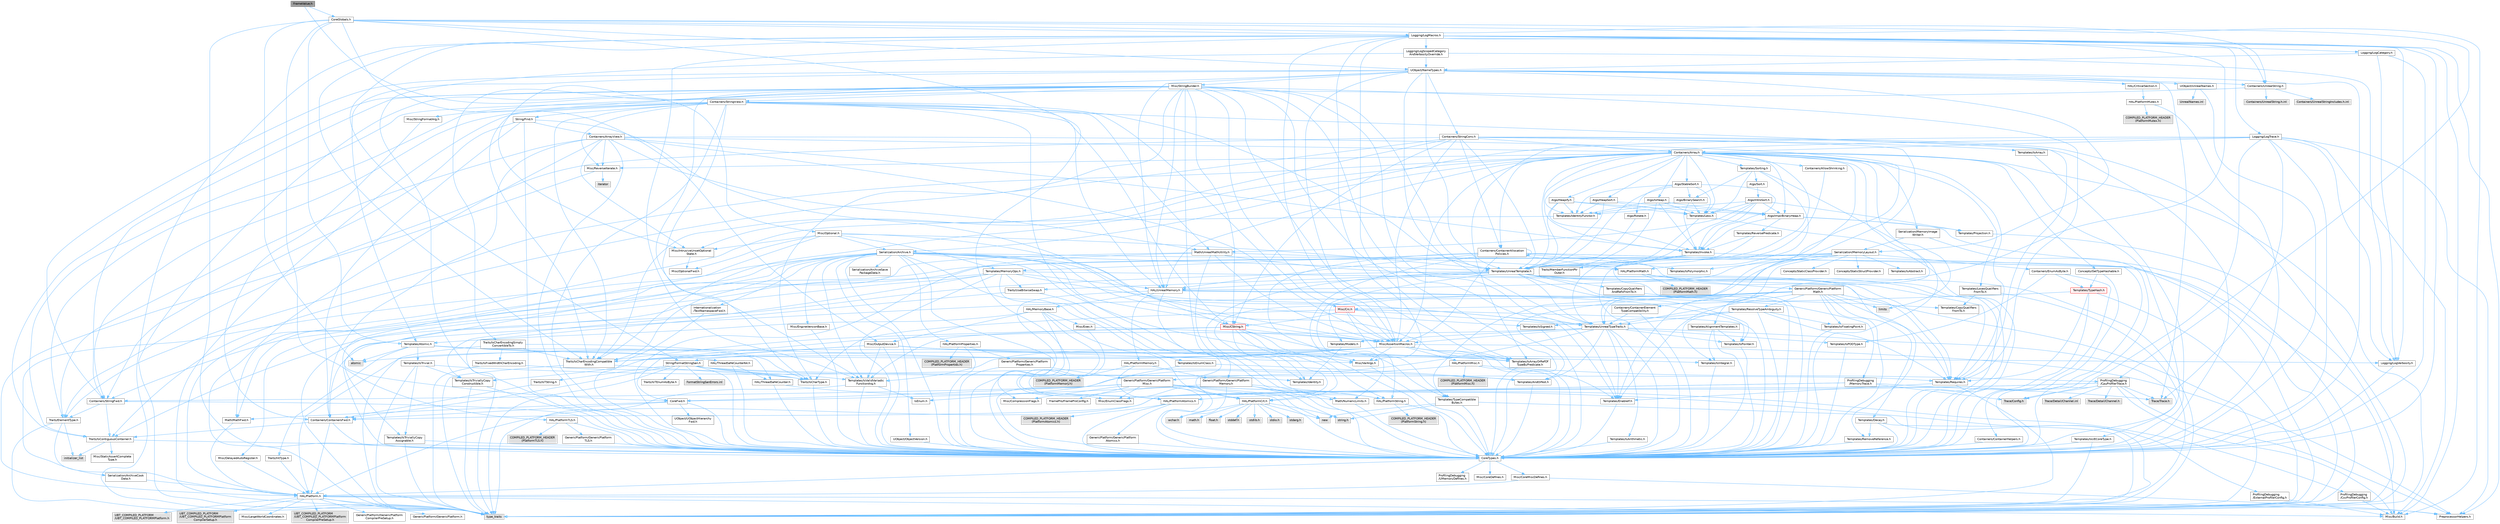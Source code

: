 digraph "FrameValue.h"
{
 // INTERACTIVE_SVG=YES
 // LATEX_PDF_SIZE
  bgcolor="transparent";
  edge [fontname=Helvetica,fontsize=10,labelfontname=Helvetica,labelfontsize=10];
  node [fontname=Helvetica,fontsize=10,shape=box,height=0.2,width=0.4];
  Node1 [id="Node000001",label="FrameValue.h",height=0.2,width=0.4,color="gray40", fillcolor="grey60", style="filled", fontcolor="black",tooltip=" "];
  Node1 -> Node2 [id="edge1_Node000001_Node000002",color="steelblue1",style="solid",tooltip=" "];
  Node2 [id="Node000002",label="CoreGlobals.h",height=0.2,width=0.4,color="grey40", fillcolor="white", style="filled",URL="$d5/d8c/CoreGlobals_8h.html",tooltip=" "];
  Node2 -> Node3 [id="edge2_Node000002_Node000003",color="steelblue1",style="solid",tooltip=" "];
  Node3 [id="Node000003",label="Containers/UnrealString.h",height=0.2,width=0.4,color="grey40", fillcolor="white", style="filled",URL="$d5/dba/UnrealString_8h.html",tooltip=" "];
  Node3 -> Node4 [id="edge3_Node000003_Node000004",color="steelblue1",style="solid",tooltip=" "];
  Node4 [id="Node000004",label="Containers/UnrealStringIncludes.h.inl",height=0.2,width=0.4,color="grey60", fillcolor="#E0E0E0", style="filled",tooltip=" "];
  Node3 -> Node5 [id="edge4_Node000003_Node000005",color="steelblue1",style="solid",tooltip=" "];
  Node5 [id="Node000005",label="Containers/UnrealString.h.inl",height=0.2,width=0.4,color="grey60", fillcolor="#E0E0E0", style="filled",tooltip=" "];
  Node3 -> Node6 [id="edge5_Node000003_Node000006",color="steelblue1",style="solid",tooltip=" "];
  Node6 [id="Node000006",label="Misc/StringFormatArg.h",height=0.2,width=0.4,color="grey40", fillcolor="white", style="filled",URL="$d2/d16/StringFormatArg_8h.html",tooltip=" "];
  Node6 -> Node7 [id="edge6_Node000006_Node000007",color="steelblue1",style="solid",tooltip=" "];
  Node7 [id="Node000007",label="Containers/ContainersFwd.h",height=0.2,width=0.4,color="grey40", fillcolor="white", style="filled",URL="$d4/d0a/ContainersFwd_8h.html",tooltip=" "];
  Node7 -> Node8 [id="edge7_Node000007_Node000008",color="steelblue1",style="solid",tooltip=" "];
  Node8 [id="Node000008",label="HAL/Platform.h",height=0.2,width=0.4,color="grey40", fillcolor="white", style="filled",URL="$d9/dd0/Platform_8h.html",tooltip=" "];
  Node8 -> Node9 [id="edge8_Node000008_Node000009",color="steelblue1",style="solid",tooltip=" "];
  Node9 [id="Node000009",label="Misc/Build.h",height=0.2,width=0.4,color="grey40", fillcolor="white", style="filled",URL="$d3/dbb/Build_8h.html",tooltip=" "];
  Node8 -> Node10 [id="edge9_Node000008_Node000010",color="steelblue1",style="solid",tooltip=" "];
  Node10 [id="Node000010",label="Misc/LargeWorldCoordinates.h",height=0.2,width=0.4,color="grey40", fillcolor="white", style="filled",URL="$d2/dcb/LargeWorldCoordinates_8h.html",tooltip=" "];
  Node8 -> Node11 [id="edge10_Node000008_Node000011",color="steelblue1",style="solid",tooltip=" "];
  Node11 [id="Node000011",label="type_traits",height=0.2,width=0.4,color="grey60", fillcolor="#E0E0E0", style="filled",tooltip=" "];
  Node8 -> Node12 [id="edge11_Node000008_Node000012",color="steelblue1",style="solid",tooltip=" "];
  Node12 [id="Node000012",label="PreprocessorHelpers.h",height=0.2,width=0.4,color="grey40", fillcolor="white", style="filled",URL="$db/ddb/PreprocessorHelpers_8h.html",tooltip=" "];
  Node8 -> Node13 [id="edge12_Node000008_Node000013",color="steelblue1",style="solid",tooltip=" "];
  Node13 [id="Node000013",label="UBT_COMPILED_PLATFORM\l/UBT_COMPILED_PLATFORMPlatform\lCompilerPreSetup.h",height=0.2,width=0.4,color="grey60", fillcolor="#E0E0E0", style="filled",tooltip=" "];
  Node8 -> Node14 [id="edge13_Node000008_Node000014",color="steelblue1",style="solid",tooltip=" "];
  Node14 [id="Node000014",label="GenericPlatform/GenericPlatform\lCompilerPreSetup.h",height=0.2,width=0.4,color="grey40", fillcolor="white", style="filled",URL="$d9/dc8/GenericPlatformCompilerPreSetup_8h.html",tooltip=" "];
  Node8 -> Node15 [id="edge14_Node000008_Node000015",color="steelblue1",style="solid",tooltip=" "];
  Node15 [id="Node000015",label="GenericPlatform/GenericPlatform.h",height=0.2,width=0.4,color="grey40", fillcolor="white", style="filled",URL="$d6/d84/GenericPlatform_8h.html",tooltip=" "];
  Node8 -> Node16 [id="edge15_Node000008_Node000016",color="steelblue1",style="solid",tooltip=" "];
  Node16 [id="Node000016",label="UBT_COMPILED_PLATFORM\l/UBT_COMPILED_PLATFORMPlatform.h",height=0.2,width=0.4,color="grey60", fillcolor="#E0E0E0", style="filled",tooltip=" "];
  Node8 -> Node17 [id="edge16_Node000008_Node000017",color="steelblue1",style="solid",tooltip=" "];
  Node17 [id="Node000017",label="UBT_COMPILED_PLATFORM\l/UBT_COMPILED_PLATFORMPlatform\lCompilerSetup.h",height=0.2,width=0.4,color="grey60", fillcolor="#E0E0E0", style="filled",tooltip=" "];
  Node7 -> Node18 [id="edge17_Node000007_Node000018",color="steelblue1",style="solid",tooltip=" "];
  Node18 [id="Node000018",label="CoreTypes.h",height=0.2,width=0.4,color="grey40", fillcolor="white", style="filled",URL="$dc/dec/CoreTypes_8h.html",tooltip=" "];
  Node18 -> Node8 [id="edge18_Node000018_Node000008",color="steelblue1",style="solid",tooltip=" "];
  Node18 -> Node19 [id="edge19_Node000018_Node000019",color="steelblue1",style="solid",tooltip=" "];
  Node19 [id="Node000019",label="ProfilingDebugging\l/UMemoryDefines.h",height=0.2,width=0.4,color="grey40", fillcolor="white", style="filled",URL="$d2/da2/UMemoryDefines_8h.html",tooltip=" "];
  Node18 -> Node20 [id="edge20_Node000018_Node000020",color="steelblue1",style="solid",tooltip=" "];
  Node20 [id="Node000020",label="Misc/CoreMiscDefines.h",height=0.2,width=0.4,color="grey40", fillcolor="white", style="filled",URL="$da/d38/CoreMiscDefines_8h.html",tooltip=" "];
  Node20 -> Node8 [id="edge21_Node000020_Node000008",color="steelblue1",style="solid",tooltip=" "];
  Node20 -> Node12 [id="edge22_Node000020_Node000012",color="steelblue1",style="solid",tooltip=" "];
  Node18 -> Node21 [id="edge23_Node000018_Node000021",color="steelblue1",style="solid",tooltip=" "];
  Node21 [id="Node000021",label="Misc/CoreDefines.h",height=0.2,width=0.4,color="grey40", fillcolor="white", style="filled",URL="$d3/dd2/CoreDefines_8h.html",tooltip=" "];
  Node7 -> Node22 [id="edge24_Node000007_Node000022",color="steelblue1",style="solid",tooltip=" "];
  Node22 [id="Node000022",label="Traits/IsContiguousContainer.h",height=0.2,width=0.4,color="grey40", fillcolor="white", style="filled",URL="$d5/d3c/IsContiguousContainer_8h.html",tooltip=" "];
  Node22 -> Node18 [id="edge25_Node000022_Node000018",color="steelblue1",style="solid",tooltip=" "];
  Node22 -> Node23 [id="edge26_Node000022_Node000023",color="steelblue1",style="solid",tooltip=" "];
  Node23 [id="Node000023",label="Misc/StaticAssertComplete\lType.h",height=0.2,width=0.4,color="grey40", fillcolor="white", style="filled",URL="$d5/d4e/StaticAssertCompleteType_8h.html",tooltip=" "];
  Node22 -> Node24 [id="edge27_Node000022_Node000024",color="steelblue1",style="solid",tooltip=" "];
  Node24 [id="Node000024",label="initializer_list",height=0.2,width=0.4,color="grey60", fillcolor="#E0E0E0", style="filled",tooltip=" "];
  Node2 -> Node18 [id="edge28_Node000002_Node000018",color="steelblue1",style="solid",tooltip=" "];
  Node2 -> Node25 [id="edge29_Node000002_Node000025",color="steelblue1",style="solid",tooltip=" "];
  Node25 [id="Node000025",label="HAL/PlatformTLS.h",height=0.2,width=0.4,color="grey40", fillcolor="white", style="filled",URL="$d0/def/PlatformTLS_8h.html",tooltip=" "];
  Node25 -> Node18 [id="edge30_Node000025_Node000018",color="steelblue1",style="solid",tooltip=" "];
  Node25 -> Node26 [id="edge31_Node000025_Node000026",color="steelblue1",style="solid",tooltip=" "];
  Node26 [id="Node000026",label="GenericPlatform/GenericPlatform\lTLS.h",height=0.2,width=0.4,color="grey40", fillcolor="white", style="filled",URL="$d3/d3c/GenericPlatformTLS_8h.html",tooltip=" "];
  Node26 -> Node18 [id="edge32_Node000026_Node000018",color="steelblue1",style="solid",tooltip=" "];
  Node25 -> Node27 [id="edge33_Node000025_Node000027",color="steelblue1",style="solid",tooltip=" "];
  Node27 [id="Node000027",label="COMPILED_PLATFORM_HEADER\l(PlatformTLS.h)",height=0.2,width=0.4,color="grey60", fillcolor="#E0E0E0", style="filled",tooltip=" "];
  Node2 -> Node28 [id="edge34_Node000002_Node000028",color="steelblue1",style="solid",tooltip=" "];
  Node28 [id="Node000028",label="Logging/LogMacros.h",height=0.2,width=0.4,color="grey40", fillcolor="white", style="filled",URL="$d0/d16/LogMacros_8h.html",tooltip=" "];
  Node28 -> Node3 [id="edge35_Node000028_Node000003",color="steelblue1",style="solid",tooltip=" "];
  Node28 -> Node18 [id="edge36_Node000028_Node000018",color="steelblue1",style="solid",tooltip=" "];
  Node28 -> Node12 [id="edge37_Node000028_Node000012",color="steelblue1",style="solid",tooltip=" "];
  Node28 -> Node29 [id="edge38_Node000028_Node000029",color="steelblue1",style="solid",tooltip=" "];
  Node29 [id="Node000029",label="Logging/LogCategory.h",height=0.2,width=0.4,color="grey40", fillcolor="white", style="filled",URL="$d9/d36/LogCategory_8h.html",tooltip=" "];
  Node29 -> Node18 [id="edge39_Node000029_Node000018",color="steelblue1",style="solid",tooltip=" "];
  Node29 -> Node30 [id="edge40_Node000029_Node000030",color="steelblue1",style="solid",tooltip=" "];
  Node30 [id="Node000030",label="Logging/LogVerbosity.h",height=0.2,width=0.4,color="grey40", fillcolor="white", style="filled",URL="$d2/d8f/LogVerbosity_8h.html",tooltip=" "];
  Node30 -> Node18 [id="edge41_Node000030_Node000018",color="steelblue1",style="solid",tooltip=" "];
  Node29 -> Node31 [id="edge42_Node000029_Node000031",color="steelblue1",style="solid",tooltip=" "];
  Node31 [id="Node000031",label="UObject/NameTypes.h",height=0.2,width=0.4,color="grey40", fillcolor="white", style="filled",URL="$d6/d35/NameTypes_8h.html",tooltip=" "];
  Node31 -> Node18 [id="edge43_Node000031_Node000018",color="steelblue1",style="solid",tooltip=" "];
  Node31 -> Node32 [id="edge44_Node000031_Node000032",color="steelblue1",style="solid",tooltip=" "];
  Node32 [id="Node000032",label="Misc/AssertionMacros.h",height=0.2,width=0.4,color="grey40", fillcolor="white", style="filled",URL="$d0/dfa/AssertionMacros_8h.html",tooltip=" "];
  Node32 -> Node18 [id="edge45_Node000032_Node000018",color="steelblue1",style="solid",tooltip=" "];
  Node32 -> Node8 [id="edge46_Node000032_Node000008",color="steelblue1",style="solid",tooltip=" "];
  Node32 -> Node33 [id="edge47_Node000032_Node000033",color="steelblue1",style="solid",tooltip=" "];
  Node33 [id="Node000033",label="HAL/PlatformMisc.h",height=0.2,width=0.4,color="grey40", fillcolor="white", style="filled",URL="$d0/df5/PlatformMisc_8h.html",tooltip=" "];
  Node33 -> Node18 [id="edge48_Node000033_Node000018",color="steelblue1",style="solid",tooltip=" "];
  Node33 -> Node34 [id="edge49_Node000033_Node000034",color="steelblue1",style="solid",tooltip=" "];
  Node34 [id="Node000034",label="GenericPlatform/GenericPlatform\lMisc.h",height=0.2,width=0.4,color="grey40", fillcolor="white", style="filled",URL="$db/d9a/GenericPlatformMisc_8h.html",tooltip=" "];
  Node34 -> Node35 [id="edge50_Node000034_Node000035",color="steelblue1",style="solid",tooltip=" "];
  Node35 [id="Node000035",label="Containers/StringFwd.h",height=0.2,width=0.4,color="grey40", fillcolor="white", style="filled",URL="$df/d37/StringFwd_8h.html",tooltip=" "];
  Node35 -> Node18 [id="edge51_Node000035_Node000018",color="steelblue1",style="solid",tooltip=" "];
  Node35 -> Node36 [id="edge52_Node000035_Node000036",color="steelblue1",style="solid",tooltip=" "];
  Node36 [id="Node000036",label="Traits/ElementType.h",height=0.2,width=0.4,color="grey40", fillcolor="white", style="filled",URL="$d5/d4f/ElementType_8h.html",tooltip=" "];
  Node36 -> Node8 [id="edge53_Node000036_Node000008",color="steelblue1",style="solid",tooltip=" "];
  Node36 -> Node24 [id="edge54_Node000036_Node000024",color="steelblue1",style="solid",tooltip=" "];
  Node36 -> Node11 [id="edge55_Node000036_Node000011",color="steelblue1",style="solid",tooltip=" "];
  Node35 -> Node22 [id="edge56_Node000035_Node000022",color="steelblue1",style="solid",tooltip=" "];
  Node34 -> Node37 [id="edge57_Node000034_Node000037",color="steelblue1",style="solid",tooltip=" "];
  Node37 [id="Node000037",label="CoreFwd.h",height=0.2,width=0.4,color="grey40", fillcolor="white", style="filled",URL="$d1/d1e/CoreFwd_8h.html",tooltip=" "];
  Node37 -> Node18 [id="edge58_Node000037_Node000018",color="steelblue1",style="solid",tooltip=" "];
  Node37 -> Node7 [id="edge59_Node000037_Node000007",color="steelblue1",style="solid",tooltip=" "];
  Node37 -> Node38 [id="edge60_Node000037_Node000038",color="steelblue1",style="solid",tooltip=" "];
  Node38 [id="Node000038",label="Math/MathFwd.h",height=0.2,width=0.4,color="grey40", fillcolor="white", style="filled",URL="$d2/d10/MathFwd_8h.html",tooltip=" "];
  Node38 -> Node8 [id="edge61_Node000038_Node000008",color="steelblue1",style="solid",tooltip=" "];
  Node37 -> Node39 [id="edge62_Node000037_Node000039",color="steelblue1",style="solid",tooltip=" "];
  Node39 [id="Node000039",label="UObject/UObjectHierarchy\lFwd.h",height=0.2,width=0.4,color="grey40", fillcolor="white", style="filled",URL="$d3/d13/UObjectHierarchyFwd_8h.html",tooltip=" "];
  Node34 -> Node18 [id="edge63_Node000034_Node000018",color="steelblue1",style="solid",tooltip=" "];
  Node34 -> Node40 [id="edge64_Node000034_Node000040",color="steelblue1",style="solid",tooltip=" "];
  Node40 [id="Node000040",label="FramePro/FrameProConfig.h",height=0.2,width=0.4,color="grey40", fillcolor="white", style="filled",URL="$d7/d90/FrameProConfig_8h.html",tooltip=" "];
  Node34 -> Node41 [id="edge65_Node000034_Node000041",color="steelblue1",style="solid",tooltip=" "];
  Node41 [id="Node000041",label="HAL/PlatformCrt.h",height=0.2,width=0.4,color="grey40", fillcolor="white", style="filled",URL="$d8/d75/PlatformCrt_8h.html",tooltip=" "];
  Node41 -> Node42 [id="edge66_Node000041_Node000042",color="steelblue1",style="solid",tooltip=" "];
  Node42 [id="Node000042",label="new",height=0.2,width=0.4,color="grey60", fillcolor="#E0E0E0", style="filled",tooltip=" "];
  Node41 -> Node43 [id="edge67_Node000041_Node000043",color="steelblue1",style="solid",tooltip=" "];
  Node43 [id="Node000043",label="wchar.h",height=0.2,width=0.4,color="grey60", fillcolor="#E0E0E0", style="filled",tooltip=" "];
  Node41 -> Node44 [id="edge68_Node000041_Node000044",color="steelblue1",style="solid",tooltip=" "];
  Node44 [id="Node000044",label="stddef.h",height=0.2,width=0.4,color="grey60", fillcolor="#E0E0E0", style="filled",tooltip=" "];
  Node41 -> Node45 [id="edge69_Node000041_Node000045",color="steelblue1",style="solid",tooltip=" "];
  Node45 [id="Node000045",label="stdlib.h",height=0.2,width=0.4,color="grey60", fillcolor="#E0E0E0", style="filled",tooltip=" "];
  Node41 -> Node46 [id="edge70_Node000041_Node000046",color="steelblue1",style="solid",tooltip=" "];
  Node46 [id="Node000046",label="stdio.h",height=0.2,width=0.4,color="grey60", fillcolor="#E0E0E0", style="filled",tooltip=" "];
  Node41 -> Node47 [id="edge71_Node000041_Node000047",color="steelblue1",style="solid",tooltip=" "];
  Node47 [id="Node000047",label="stdarg.h",height=0.2,width=0.4,color="grey60", fillcolor="#E0E0E0", style="filled",tooltip=" "];
  Node41 -> Node48 [id="edge72_Node000041_Node000048",color="steelblue1",style="solid",tooltip=" "];
  Node48 [id="Node000048",label="math.h",height=0.2,width=0.4,color="grey60", fillcolor="#E0E0E0", style="filled",tooltip=" "];
  Node41 -> Node49 [id="edge73_Node000041_Node000049",color="steelblue1",style="solid",tooltip=" "];
  Node49 [id="Node000049",label="float.h",height=0.2,width=0.4,color="grey60", fillcolor="#E0E0E0", style="filled",tooltip=" "];
  Node41 -> Node50 [id="edge74_Node000041_Node000050",color="steelblue1",style="solid",tooltip=" "];
  Node50 [id="Node000050",label="string.h",height=0.2,width=0.4,color="grey60", fillcolor="#E0E0E0", style="filled",tooltip=" "];
  Node34 -> Node51 [id="edge75_Node000034_Node000051",color="steelblue1",style="solid",tooltip=" "];
  Node51 [id="Node000051",label="Math/NumericLimits.h",height=0.2,width=0.4,color="grey40", fillcolor="white", style="filled",URL="$df/d1b/NumericLimits_8h.html",tooltip=" "];
  Node51 -> Node18 [id="edge76_Node000051_Node000018",color="steelblue1",style="solid",tooltip=" "];
  Node34 -> Node52 [id="edge77_Node000034_Node000052",color="steelblue1",style="solid",tooltip=" "];
  Node52 [id="Node000052",label="Misc/CompressionFlags.h",height=0.2,width=0.4,color="grey40", fillcolor="white", style="filled",URL="$d9/d76/CompressionFlags_8h.html",tooltip=" "];
  Node34 -> Node53 [id="edge78_Node000034_Node000053",color="steelblue1",style="solid",tooltip=" "];
  Node53 [id="Node000053",label="Misc/EnumClassFlags.h",height=0.2,width=0.4,color="grey40", fillcolor="white", style="filled",URL="$d8/de7/EnumClassFlags_8h.html",tooltip=" "];
  Node34 -> Node54 [id="edge79_Node000034_Node000054",color="steelblue1",style="solid",tooltip=" "];
  Node54 [id="Node000054",label="ProfilingDebugging\l/CsvProfilerConfig.h",height=0.2,width=0.4,color="grey40", fillcolor="white", style="filled",URL="$d3/d88/CsvProfilerConfig_8h.html",tooltip=" "];
  Node54 -> Node9 [id="edge80_Node000054_Node000009",color="steelblue1",style="solid",tooltip=" "];
  Node34 -> Node55 [id="edge81_Node000034_Node000055",color="steelblue1",style="solid",tooltip=" "];
  Node55 [id="Node000055",label="ProfilingDebugging\l/ExternalProfilerConfig.h",height=0.2,width=0.4,color="grey40", fillcolor="white", style="filled",URL="$d3/dbb/ExternalProfilerConfig_8h.html",tooltip=" "];
  Node55 -> Node9 [id="edge82_Node000055_Node000009",color="steelblue1",style="solid",tooltip=" "];
  Node33 -> Node56 [id="edge83_Node000033_Node000056",color="steelblue1",style="solid",tooltip=" "];
  Node56 [id="Node000056",label="COMPILED_PLATFORM_HEADER\l(PlatformMisc.h)",height=0.2,width=0.4,color="grey60", fillcolor="#E0E0E0", style="filled",tooltip=" "];
  Node33 -> Node57 [id="edge84_Node000033_Node000057",color="steelblue1",style="solid",tooltip=" "];
  Node57 [id="Node000057",label="ProfilingDebugging\l/CpuProfilerTrace.h",height=0.2,width=0.4,color="grey40", fillcolor="white", style="filled",URL="$da/dcb/CpuProfilerTrace_8h.html",tooltip=" "];
  Node57 -> Node18 [id="edge85_Node000057_Node000018",color="steelblue1",style="solid",tooltip=" "];
  Node57 -> Node7 [id="edge86_Node000057_Node000007",color="steelblue1",style="solid",tooltip=" "];
  Node57 -> Node58 [id="edge87_Node000057_Node000058",color="steelblue1",style="solid",tooltip=" "];
  Node58 [id="Node000058",label="HAL/PlatformAtomics.h",height=0.2,width=0.4,color="grey40", fillcolor="white", style="filled",URL="$d3/d36/PlatformAtomics_8h.html",tooltip=" "];
  Node58 -> Node18 [id="edge88_Node000058_Node000018",color="steelblue1",style="solid",tooltip=" "];
  Node58 -> Node59 [id="edge89_Node000058_Node000059",color="steelblue1",style="solid",tooltip=" "];
  Node59 [id="Node000059",label="GenericPlatform/GenericPlatform\lAtomics.h",height=0.2,width=0.4,color="grey40", fillcolor="white", style="filled",URL="$da/d72/GenericPlatformAtomics_8h.html",tooltip=" "];
  Node59 -> Node18 [id="edge90_Node000059_Node000018",color="steelblue1",style="solid",tooltip=" "];
  Node58 -> Node60 [id="edge91_Node000058_Node000060",color="steelblue1",style="solid",tooltip=" "];
  Node60 [id="Node000060",label="COMPILED_PLATFORM_HEADER\l(PlatformAtomics.h)",height=0.2,width=0.4,color="grey60", fillcolor="#E0E0E0", style="filled",tooltip=" "];
  Node57 -> Node12 [id="edge92_Node000057_Node000012",color="steelblue1",style="solid",tooltip=" "];
  Node57 -> Node9 [id="edge93_Node000057_Node000009",color="steelblue1",style="solid",tooltip=" "];
  Node57 -> Node61 [id="edge94_Node000057_Node000061",color="steelblue1",style="solid",tooltip=" "];
  Node61 [id="Node000061",label="Trace/Config.h",height=0.2,width=0.4,color="grey60", fillcolor="#E0E0E0", style="filled",tooltip=" "];
  Node57 -> Node62 [id="edge95_Node000057_Node000062",color="steelblue1",style="solid",tooltip=" "];
  Node62 [id="Node000062",label="Trace/Detail/Channel.h",height=0.2,width=0.4,color="grey60", fillcolor="#E0E0E0", style="filled",tooltip=" "];
  Node57 -> Node63 [id="edge96_Node000057_Node000063",color="steelblue1",style="solid",tooltip=" "];
  Node63 [id="Node000063",label="Trace/Detail/Channel.inl",height=0.2,width=0.4,color="grey60", fillcolor="#E0E0E0", style="filled",tooltip=" "];
  Node57 -> Node64 [id="edge97_Node000057_Node000064",color="steelblue1",style="solid",tooltip=" "];
  Node64 [id="Node000064",label="Trace/Trace.h",height=0.2,width=0.4,color="grey60", fillcolor="#E0E0E0", style="filled",tooltip=" "];
  Node32 -> Node12 [id="edge98_Node000032_Node000012",color="steelblue1",style="solid",tooltip=" "];
  Node32 -> Node65 [id="edge99_Node000032_Node000065",color="steelblue1",style="solid",tooltip=" "];
  Node65 [id="Node000065",label="Templates/EnableIf.h",height=0.2,width=0.4,color="grey40", fillcolor="white", style="filled",URL="$d7/d60/EnableIf_8h.html",tooltip=" "];
  Node65 -> Node18 [id="edge100_Node000065_Node000018",color="steelblue1",style="solid",tooltip=" "];
  Node32 -> Node66 [id="edge101_Node000032_Node000066",color="steelblue1",style="solid",tooltip=" "];
  Node66 [id="Node000066",label="Templates/IsArrayOrRefOf\lTypeByPredicate.h",height=0.2,width=0.4,color="grey40", fillcolor="white", style="filled",URL="$d6/da1/IsArrayOrRefOfTypeByPredicate_8h.html",tooltip=" "];
  Node66 -> Node18 [id="edge102_Node000066_Node000018",color="steelblue1",style="solid",tooltip=" "];
  Node32 -> Node67 [id="edge103_Node000032_Node000067",color="steelblue1",style="solid",tooltip=" "];
  Node67 [id="Node000067",label="Templates/IsValidVariadic\lFunctionArg.h",height=0.2,width=0.4,color="grey40", fillcolor="white", style="filled",URL="$d0/dc8/IsValidVariadicFunctionArg_8h.html",tooltip=" "];
  Node67 -> Node18 [id="edge104_Node000067_Node000018",color="steelblue1",style="solid",tooltip=" "];
  Node67 -> Node68 [id="edge105_Node000067_Node000068",color="steelblue1",style="solid",tooltip=" "];
  Node68 [id="Node000068",label="IsEnum.h",height=0.2,width=0.4,color="grey40", fillcolor="white", style="filled",URL="$d4/de5/IsEnum_8h.html",tooltip=" "];
  Node67 -> Node11 [id="edge106_Node000067_Node000011",color="steelblue1",style="solid",tooltip=" "];
  Node32 -> Node69 [id="edge107_Node000032_Node000069",color="steelblue1",style="solid",tooltip=" "];
  Node69 [id="Node000069",label="Traits/IsCharEncodingCompatible\lWith.h",height=0.2,width=0.4,color="grey40", fillcolor="white", style="filled",URL="$df/dd1/IsCharEncodingCompatibleWith_8h.html",tooltip=" "];
  Node69 -> Node11 [id="edge108_Node000069_Node000011",color="steelblue1",style="solid",tooltip=" "];
  Node69 -> Node70 [id="edge109_Node000069_Node000070",color="steelblue1",style="solid",tooltip=" "];
  Node70 [id="Node000070",label="Traits/IsCharType.h",height=0.2,width=0.4,color="grey40", fillcolor="white", style="filled",URL="$db/d51/IsCharType_8h.html",tooltip=" "];
  Node70 -> Node18 [id="edge110_Node000070_Node000018",color="steelblue1",style="solid",tooltip=" "];
  Node32 -> Node71 [id="edge111_Node000032_Node000071",color="steelblue1",style="solid",tooltip=" "];
  Node71 [id="Node000071",label="Misc/VarArgs.h",height=0.2,width=0.4,color="grey40", fillcolor="white", style="filled",URL="$d5/d6f/VarArgs_8h.html",tooltip=" "];
  Node71 -> Node18 [id="edge112_Node000071_Node000018",color="steelblue1",style="solid",tooltip=" "];
  Node32 -> Node72 [id="edge113_Node000032_Node000072",color="steelblue1",style="solid",tooltip=" "];
  Node72 [id="Node000072",label="String/FormatStringSan.h",height=0.2,width=0.4,color="grey40", fillcolor="white", style="filled",URL="$d3/d8b/FormatStringSan_8h.html",tooltip=" "];
  Node72 -> Node11 [id="edge114_Node000072_Node000011",color="steelblue1",style="solid",tooltip=" "];
  Node72 -> Node18 [id="edge115_Node000072_Node000018",color="steelblue1",style="solid",tooltip=" "];
  Node72 -> Node73 [id="edge116_Node000072_Node000073",color="steelblue1",style="solid",tooltip=" "];
  Node73 [id="Node000073",label="Templates/Requires.h",height=0.2,width=0.4,color="grey40", fillcolor="white", style="filled",URL="$dc/d96/Requires_8h.html",tooltip=" "];
  Node73 -> Node65 [id="edge117_Node000073_Node000065",color="steelblue1",style="solid",tooltip=" "];
  Node73 -> Node11 [id="edge118_Node000073_Node000011",color="steelblue1",style="solid",tooltip=" "];
  Node72 -> Node74 [id="edge119_Node000072_Node000074",color="steelblue1",style="solid",tooltip=" "];
  Node74 [id="Node000074",label="Templates/Identity.h",height=0.2,width=0.4,color="grey40", fillcolor="white", style="filled",URL="$d0/dd5/Identity_8h.html",tooltip=" "];
  Node72 -> Node67 [id="edge120_Node000072_Node000067",color="steelblue1",style="solid",tooltip=" "];
  Node72 -> Node70 [id="edge121_Node000072_Node000070",color="steelblue1",style="solid",tooltip=" "];
  Node72 -> Node75 [id="edge122_Node000072_Node000075",color="steelblue1",style="solid",tooltip=" "];
  Node75 [id="Node000075",label="Traits/IsTEnumAsByte.h",height=0.2,width=0.4,color="grey40", fillcolor="white", style="filled",URL="$d1/de6/IsTEnumAsByte_8h.html",tooltip=" "];
  Node72 -> Node76 [id="edge123_Node000072_Node000076",color="steelblue1",style="solid",tooltip=" "];
  Node76 [id="Node000076",label="Traits/IsTString.h",height=0.2,width=0.4,color="grey40", fillcolor="white", style="filled",URL="$d0/df8/IsTString_8h.html",tooltip=" "];
  Node76 -> Node7 [id="edge124_Node000076_Node000007",color="steelblue1",style="solid",tooltip=" "];
  Node72 -> Node7 [id="edge125_Node000072_Node000007",color="steelblue1",style="solid",tooltip=" "];
  Node72 -> Node77 [id="edge126_Node000072_Node000077",color="steelblue1",style="solid",tooltip=" "];
  Node77 [id="Node000077",label="FormatStringSanErrors.inl",height=0.2,width=0.4,color="grey60", fillcolor="#E0E0E0", style="filled",tooltip=" "];
  Node32 -> Node78 [id="edge127_Node000032_Node000078",color="steelblue1",style="solid",tooltip=" "];
  Node78 [id="Node000078",label="atomic",height=0.2,width=0.4,color="grey60", fillcolor="#E0E0E0", style="filled",tooltip=" "];
  Node31 -> Node79 [id="edge128_Node000031_Node000079",color="steelblue1",style="solid",tooltip=" "];
  Node79 [id="Node000079",label="HAL/UnrealMemory.h",height=0.2,width=0.4,color="grey40", fillcolor="white", style="filled",URL="$d9/d96/UnrealMemory_8h.html",tooltip=" "];
  Node79 -> Node18 [id="edge129_Node000079_Node000018",color="steelblue1",style="solid",tooltip=" "];
  Node79 -> Node80 [id="edge130_Node000079_Node000080",color="steelblue1",style="solid",tooltip=" "];
  Node80 [id="Node000080",label="GenericPlatform/GenericPlatform\lMemory.h",height=0.2,width=0.4,color="grey40", fillcolor="white", style="filled",URL="$dd/d22/GenericPlatformMemory_8h.html",tooltip=" "];
  Node80 -> Node37 [id="edge131_Node000080_Node000037",color="steelblue1",style="solid",tooltip=" "];
  Node80 -> Node18 [id="edge132_Node000080_Node000018",color="steelblue1",style="solid",tooltip=" "];
  Node80 -> Node81 [id="edge133_Node000080_Node000081",color="steelblue1",style="solid",tooltip=" "];
  Node81 [id="Node000081",label="HAL/PlatformString.h",height=0.2,width=0.4,color="grey40", fillcolor="white", style="filled",URL="$db/db5/PlatformString_8h.html",tooltip=" "];
  Node81 -> Node18 [id="edge134_Node000081_Node000018",color="steelblue1",style="solid",tooltip=" "];
  Node81 -> Node82 [id="edge135_Node000081_Node000082",color="steelblue1",style="solid",tooltip=" "];
  Node82 [id="Node000082",label="COMPILED_PLATFORM_HEADER\l(PlatformString.h)",height=0.2,width=0.4,color="grey60", fillcolor="#E0E0E0", style="filled",tooltip=" "];
  Node80 -> Node50 [id="edge136_Node000080_Node000050",color="steelblue1",style="solid",tooltip=" "];
  Node80 -> Node43 [id="edge137_Node000080_Node000043",color="steelblue1",style="solid",tooltip=" "];
  Node79 -> Node83 [id="edge138_Node000079_Node000083",color="steelblue1",style="solid",tooltip=" "];
  Node83 [id="Node000083",label="HAL/MemoryBase.h",height=0.2,width=0.4,color="grey40", fillcolor="white", style="filled",URL="$d6/d9f/MemoryBase_8h.html",tooltip=" "];
  Node83 -> Node18 [id="edge139_Node000083_Node000018",color="steelblue1",style="solid",tooltip=" "];
  Node83 -> Node58 [id="edge140_Node000083_Node000058",color="steelblue1",style="solid",tooltip=" "];
  Node83 -> Node41 [id="edge141_Node000083_Node000041",color="steelblue1",style="solid",tooltip=" "];
  Node83 -> Node84 [id="edge142_Node000083_Node000084",color="steelblue1",style="solid",tooltip=" "];
  Node84 [id="Node000084",label="Misc/Exec.h",height=0.2,width=0.4,color="grey40", fillcolor="white", style="filled",URL="$de/ddb/Exec_8h.html",tooltip=" "];
  Node84 -> Node18 [id="edge143_Node000084_Node000018",color="steelblue1",style="solid",tooltip=" "];
  Node84 -> Node32 [id="edge144_Node000084_Node000032",color="steelblue1",style="solid",tooltip=" "];
  Node83 -> Node85 [id="edge145_Node000083_Node000085",color="steelblue1",style="solid",tooltip=" "];
  Node85 [id="Node000085",label="Misc/OutputDevice.h",height=0.2,width=0.4,color="grey40", fillcolor="white", style="filled",URL="$d7/d32/OutputDevice_8h.html",tooltip=" "];
  Node85 -> Node37 [id="edge146_Node000085_Node000037",color="steelblue1",style="solid",tooltip=" "];
  Node85 -> Node18 [id="edge147_Node000085_Node000018",color="steelblue1",style="solid",tooltip=" "];
  Node85 -> Node30 [id="edge148_Node000085_Node000030",color="steelblue1",style="solid",tooltip=" "];
  Node85 -> Node71 [id="edge149_Node000085_Node000071",color="steelblue1",style="solid",tooltip=" "];
  Node85 -> Node66 [id="edge150_Node000085_Node000066",color="steelblue1",style="solid",tooltip=" "];
  Node85 -> Node67 [id="edge151_Node000085_Node000067",color="steelblue1",style="solid",tooltip=" "];
  Node85 -> Node69 [id="edge152_Node000085_Node000069",color="steelblue1",style="solid",tooltip=" "];
  Node83 -> Node86 [id="edge153_Node000083_Node000086",color="steelblue1",style="solid",tooltip=" "];
  Node86 [id="Node000086",label="Templates/Atomic.h",height=0.2,width=0.4,color="grey40", fillcolor="white", style="filled",URL="$d3/d91/Atomic_8h.html",tooltip=" "];
  Node86 -> Node87 [id="edge154_Node000086_Node000087",color="steelblue1",style="solid",tooltip=" "];
  Node87 [id="Node000087",label="HAL/ThreadSafeCounter.h",height=0.2,width=0.4,color="grey40", fillcolor="white", style="filled",URL="$dc/dc9/ThreadSafeCounter_8h.html",tooltip=" "];
  Node87 -> Node18 [id="edge155_Node000087_Node000018",color="steelblue1",style="solid",tooltip=" "];
  Node87 -> Node58 [id="edge156_Node000087_Node000058",color="steelblue1",style="solid",tooltip=" "];
  Node86 -> Node88 [id="edge157_Node000086_Node000088",color="steelblue1",style="solid",tooltip=" "];
  Node88 [id="Node000088",label="HAL/ThreadSafeCounter64.h",height=0.2,width=0.4,color="grey40", fillcolor="white", style="filled",URL="$d0/d12/ThreadSafeCounter64_8h.html",tooltip=" "];
  Node88 -> Node18 [id="edge158_Node000088_Node000018",color="steelblue1",style="solid",tooltip=" "];
  Node88 -> Node87 [id="edge159_Node000088_Node000087",color="steelblue1",style="solid",tooltip=" "];
  Node86 -> Node89 [id="edge160_Node000086_Node000089",color="steelblue1",style="solid",tooltip=" "];
  Node89 [id="Node000089",label="Templates/IsIntegral.h",height=0.2,width=0.4,color="grey40", fillcolor="white", style="filled",URL="$da/d64/IsIntegral_8h.html",tooltip=" "];
  Node89 -> Node18 [id="edge161_Node000089_Node000018",color="steelblue1",style="solid",tooltip=" "];
  Node86 -> Node90 [id="edge162_Node000086_Node000090",color="steelblue1",style="solid",tooltip=" "];
  Node90 [id="Node000090",label="Templates/IsTrivial.h",height=0.2,width=0.4,color="grey40", fillcolor="white", style="filled",URL="$da/d4c/IsTrivial_8h.html",tooltip=" "];
  Node90 -> Node91 [id="edge163_Node000090_Node000091",color="steelblue1",style="solid",tooltip=" "];
  Node91 [id="Node000091",label="Templates/AndOrNot.h",height=0.2,width=0.4,color="grey40", fillcolor="white", style="filled",URL="$db/d0a/AndOrNot_8h.html",tooltip=" "];
  Node91 -> Node18 [id="edge164_Node000091_Node000018",color="steelblue1",style="solid",tooltip=" "];
  Node90 -> Node92 [id="edge165_Node000090_Node000092",color="steelblue1",style="solid",tooltip=" "];
  Node92 [id="Node000092",label="Templates/IsTriviallyCopy\lConstructible.h",height=0.2,width=0.4,color="grey40", fillcolor="white", style="filled",URL="$d3/d78/IsTriviallyCopyConstructible_8h.html",tooltip=" "];
  Node92 -> Node18 [id="edge166_Node000092_Node000018",color="steelblue1",style="solid",tooltip=" "];
  Node92 -> Node11 [id="edge167_Node000092_Node000011",color="steelblue1",style="solid",tooltip=" "];
  Node90 -> Node93 [id="edge168_Node000090_Node000093",color="steelblue1",style="solid",tooltip=" "];
  Node93 [id="Node000093",label="Templates/IsTriviallyCopy\lAssignable.h",height=0.2,width=0.4,color="grey40", fillcolor="white", style="filled",URL="$d2/df2/IsTriviallyCopyAssignable_8h.html",tooltip=" "];
  Node93 -> Node18 [id="edge169_Node000093_Node000018",color="steelblue1",style="solid",tooltip=" "];
  Node93 -> Node11 [id="edge170_Node000093_Node000011",color="steelblue1",style="solid",tooltip=" "];
  Node90 -> Node11 [id="edge171_Node000090_Node000011",color="steelblue1",style="solid",tooltip=" "];
  Node86 -> Node94 [id="edge172_Node000086_Node000094",color="steelblue1",style="solid",tooltip=" "];
  Node94 [id="Node000094",label="Traits/IntType.h",height=0.2,width=0.4,color="grey40", fillcolor="white", style="filled",URL="$d7/deb/IntType_8h.html",tooltip=" "];
  Node94 -> Node8 [id="edge173_Node000094_Node000008",color="steelblue1",style="solid",tooltip=" "];
  Node86 -> Node78 [id="edge174_Node000086_Node000078",color="steelblue1",style="solid",tooltip=" "];
  Node79 -> Node95 [id="edge175_Node000079_Node000095",color="steelblue1",style="solid",tooltip=" "];
  Node95 [id="Node000095",label="HAL/PlatformMemory.h",height=0.2,width=0.4,color="grey40", fillcolor="white", style="filled",URL="$de/d68/PlatformMemory_8h.html",tooltip=" "];
  Node95 -> Node18 [id="edge176_Node000095_Node000018",color="steelblue1",style="solid",tooltip=" "];
  Node95 -> Node80 [id="edge177_Node000095_Node000080",color="steelblue1",style="solid",tooltip=" "];
  Node95 -> Node96 [id="edge178_Node000095_Node000096",color="steelblue1",style="solid",tooltip=" "];
  Node96 [id="Node000096",label="COMPILED_PLATFORM_HEADER\l(PlatformMemory.h)",height=0.2,width=0.4,color="grey60", fillcolor="#E0E0E0", style="filled",tooltip=" "];
  Node79 -> Node97 [id="edge179_Node000079_Node000097",color="steelblue1",style="solid",tooltip=" "];
  Node97 [id="Node000097",label="ProfilingDebugging\l/MemoryTrace.h",height=0.2,width=0.4,color="grey40", fillcolor="white", style="filled",URL="$da/dd7/MemoryTrace_8h.html",tooltip=" "];
  Node97 -> Node8 [id="edge180_Node000097_Node000008",color="steelblue1",style="solid",tooltip=" "];
  Node97 -> Node53 [id="edge181_Node000097_Node000053",color="steelblue1",style="solid",tooltip=" "];
  Node97 -> Node61 [id="edge182_Node000097_Node000061",color="steelblue1",style="solid",tooltip=" "];
  Node97 -> Node64 [id="edge183_Node000097_Node000064",color="steelblue1",style="solid",tooltip=" "];
  Node79 -> Node98 [id="edge184_Node000079_Node000098",color="steelblue1",style="solid",tooltip=" "];
  Node98 [id="Node000098",label="Templates/IsPointer.h",height=0.2,width=0.4,color="grey40", fillcolor="white", style="filled",URL="$d7/d05/IsPointer_8h.html",tooltip=" "];
  Node98 -> Node18 [id="edge185_Node000098_Node000018",color="steelblue1",style="solid",tooltip=" "];
  Node31 -> Node99 [id="edge186_Node000031_Node000099",color="steelblue1",style="solid",tooltip=" "];
  Node99 [id="Node000099",label="Templates/UnrealTypeTraits.h",height=0.2,width=0.4,color="grey40", fillcolor="white", style="filled",URL="$d2/d2d/UnrealTypeTraits_8h.html",tooltip=" "];
  Node99 -> Node18 [id="edge187_Node000099_Node000018",color="steelblue1",style="solid",tooltip=" "];
  Node99 -> Node98 [id="edge188_Node000099_Node000098",color="steelblue1",style="solid",tooltip=" "];
  Node99 -> Node32 [id="edge189_Node000099_Node000032",color="steelblue1",style="solid",tooltip=" "];
  Node99 -> Node91 [id="edge190_Node000099_Node000091",color="steelblue1",style="solid",tooltip=" "];
  Node99 -> Node65 [id="edge191_Node000099_Node000065",color="steelblue1",style="solid",tooltip=" "];
  Node99 -> Node100 [id="edge192_Node000099_Node000100",color="steelblue1",style="solid",tooltip=" "];
  Node100 [id="Node000100",label="Templates/IsArithmetic.h",height=0.2,width=0.4,color="grey40", fillcolor="white", style="filled",URL="$d2/d5d/IsArithmetic_8h.html",tooltip=" "];
  Node100 -> Node18 [id="edge193_Node000100_Node000018",color="steelblue1",style="solid",tooltip=" "];
  Node99 -> Node68 [id="edge194_Node000099_Node000068",color="steelblue1",style="solid",tooltip=" "];
  Node99 -> Node101 [id="edge195_Node000099_Node000101",color="steelblue1",style="solid",tooltip=" "];
  Node101 [id="Node000101",label="Templates/Models.h",height=0.2,width=0.4,color="grey40", fillcolor="white", style="filled",URL="$d3/d0c/Models_8h.html",tooltip=" "];
  Node101 -> Node74 [id="edge196_Node000101_Node000074",color="steelblue1",style="solid",tooltip=" "];
  Node99 -> Node102 [id="edge197_Node000099_Node000102",color="steelblue1",style="solid",tooltip=" "];
  Node102 [id="Node000102",label="Templates/IsPODType.h",height=0.2,width=0.4,color="grey40", fillcolor="white", style="filled",URL="$d7/db1/IsPODType_8h.html",tooltip=" "];
  Node102 -> Node18 [id="edge198_Node000102_Node000018",color="steelblue1",style="solid",tooltip=" "];
  Node99 -> Node103 [id="edge199_Node000099_Node000103",color="steelblue1",style="solid",tooltip=" "];
  Node103 [id="Node000103",label="Templates/IsUECoreType.h",height=0.2,width=0.4,color="grey40", fillcolor="white", style="filled",URL="$d1/db8/IsUECoreType_8h.html",tooltip=" "];
  Node103 -> Node18 [id="edge200_Node000103_Node000018",color="steelblue1",style="solid",tooltip=" "];
  Node103 -> Node11 [id="edge201_Node000103_Node000011",color="steelblue1",style="solid",tooltip=" "];
  Node99 -> Node92 [id="edge202_Node000099_Node000092",color="steelblue1",style="solid",tooltip=" "];
  Node31 -> Node104 [id="edge203_Node000031_Node000104",color="steelblue1",style="solid",tooltip=" "];
  Node104 [id="Node000104",label="Templates/UnrealTemplate.h",height=0.2,width=0.4,color="grey40", fillcolor="white", style="filled",URL="$d4/d24/UnrealTemplate_8h.html",tooltip=" "];
  Node104 -> Node18 [id="edge204_Node000104_Node000018",color="steelblue1",style="solid",tooltip=" "];
  Node104 -> Node98 [id="edge205_Node000104_Node000098",color="steelblue1",style="solid",tooltip=" "];
  Node104 -> Node79 [id="edge206_Node000104_Node000079",color="steelblue1",style="solid",tooltip=" "];
  Node104 -> Node105 [id="edge207_Node000104_Node000105",color="steelblue1",style="solid",tooltip=" "];
  Node105 [id="Node000105",label="Templates/CopyQualifiers\lAndRefsFromTo.h",height=0.2,width=0.4,color="grey40", fillcolor="white", style="filled",URL="$d3/db3/CopyQualifiersAndRefsFromTo_8h.html",tooltip=" "];
  Node105 -> Node106 [id="edge208_Node000105_Node000106",color="steelblue1",style="solid",tooltip=" "];
  Node106 [id="Node000106",label="Templates/CopyQualifiers\lFromTo.h",height=0.2,width=0.4,color="grey40", fillcolor="white", style="filled",URL="$d5/db4/CopyQualifiersFromTo_8h.html",tooltip=" "];
  Node104 -> Node99 [id="edge209_Node000104_Node000099",color="steelblue1",style="solid",tooltip=" "];
  Node104 -> Node107 [id="edge210_Node000104_Node000107",color="steelblue1",style="solid",tooltip=" "];
  Node107 [id="Node000107",label="Templates/RemoveReference.h",height=0.2,width=0.4,color="grey40", fillcolor="white", style="filled",URL="$da/dbe/RemoveReference_8h.html",tooltip=" "];
  Node107 -> Node18 [id="edge211_Node000107_Node000018",color="steelblue1",style="solid",tooltip=" "];
  Node104 -> Node73 [id="edge212_Node000104_Node000073",color="steelblue1",style="solid",tooltip=" "];
  Node104 -> Node108 [id="edge213_Node000104_Node000108",color="steelblue1",style="solid",tooltip=" "];
  Node108 [id="Node000108",label="Templates/TypeCompatible\lBytes.h",height=0.2,width=0.4,color="grey40", fillcolor="white", style="filled",URL="$df/d0a/TypeCompatibleBytes_8h.html",tooltip=" "];
  Node108 -> Node18 [id="edge214_Node000108_Node000018",color="steelblue1",style="solid",tooltip=" "];
  Node108 -> Node50 [id="edge215_Node000108_Node000050",color="steelblue1",style="solid",tooltip=" "];
  Node108 -> Node42 [id="edge216_Node000108_Node000042",color="steelblue1",style="solid",tooltip=" "];
  Node108 -> Node11 [id="edge217_Node000108_Node000011",color="steelblue1",style="solid",tooltip=" "];
  Node104 -> Node74 [id="edge218_Node000104_Node000074",color="steelblue1",style="solid",tooltip=" "];
  Node104 -> Node22 [id="edge219_Node000104_Node000022",color="steelblue1",style="solid",tooltip=" "];
  Node104 -> Node109 [id="edge220_Node000104_Node000109",color="steelblue1",style="solid",tooltip=" "];
  Node109 [id="Node000109",label="Traits/UseBitwiseSwap.h",height=0.2,width=0.4,color="grey40", fillcolor="white", style="filled",URL="$db/df3/UseBitwiseSwap_8h.html",tooltip=" "];
  Node109 -> Node18 [id="edge221_Node000109_Node000018",color="steelblue1",style="solid",tooltip=" "];
  Node109 -> Node11 [id="edge222_Node000109_Node000011",color="steelblue1",style="solid",tooltip=" "];
  Node104 -> Node11 [id="edge223_Node000104_Node000011",color="steelblue1",style="solid",tooltip=" "];
  Node31 -> Node3 [id="edge224_Node000031_Node000003",color="steelblue1",style="solid",tooltip=" "];
  Node31 -> Node110 [id="edge225_Node000031_Node000110",color="steelblue1",style="solid",tooltip=" "];
  Node110 [id="Node000110",label="HAL/CriticalSection.h",height=0.2,width=0.4,color="grey40", fillcolor="white", style="filled",URL="$d6/d90/CriticalSection_8h.html",tooltip=" "];
  Node110 -> Node111 [id="edge226_Node000110_Node000111",color="steelblue1",style="solid",tooltip=" "];
  Node111 [id="Node000111",label="HAL/PlatformMutex.h",height=0.2,width=0.4,color="grey40", fillcolor="white", style="filled",URL="$d9/d0b/PlatformMutex_8h.html",tooltip=" "];
  Node111 -> Node18 [id="edge227_Node000111_Node000018",color="steelblue1",style="solid",tooltip=" "];
  Node111 -> Node112 [id="edge228_Node000111_Node000112",color="steelblue1",style="solid",tooltip=" "];
  Node112 [id="Node000112",label="COMPILED_PLATFORM_HEADER\l(PlatformMutex.h)",height=0.2,width=0.4,color="grey60", fillcolor="#E0E0E0", style="filled",tooltip=" "];
  Node31 -> Node113 [id="edge229_Node000031_Node000113",color="steelblue1",style="solid",tooltip=" "];
  Node113 [id="Node000113",label="Containers/StringConv.h",height=0.2,width=0.4,color="grey40", fillcolor="white", style="filled",URL="$d3/ddf/StringConv_8h.html",tooltip=" "];
  Node113 -> Node18 [id="edge230_Node000113_Node000018",color="steelblue1",style="solid",tooltip=" "];
  Node113 -> Node32 [id="edge231_Node000113_Node000032",color="steelblue1",style="solid",tooltip=" "];
  Node113 -> Node114 [id="edge232_Node000113_Node000114",color="steelblue1",style="solid",tooltip=" "];
  Node114 [id="Node000114",label="Containers/ContainerAllocation\lPolicies.h",height=0.2,width=0.4,color="grey40", fillcolor="white", style="filled",URL="$d7/dff/ContainerAllocationPolicies_8h.html",tooltip=" "];
  Node114 -> Node18 [id="edge233_Node000114_Node000018",color="steelblue1",style="solid",tooltip=" "];
  Node114 -> Node115 [id="edge234_Node000114_Node000115",color="steelblue1",style="solid",tooltip=" "];
  Node115 [id="Node000115",label="Containers/ContainerHelpers.h",height=0.2,width=0.4,color="grey40", fillcolor="white", style="filled",URL="$d7/d33/ContainerHelpers_8h.html",tooltip=" "];
  Node115 -> Node18 [id="edge235_Node000115_Node000018",color="steelblue1",style="solid",tooltip=" "];
  Node114 -> Node114 [id="edge236_Node000114_Node000114",color="steelblue1",style="solid",tooltip=" "];
  Node114 -> Node116 [id="edge237_Node000114_Node000116",color="steelblue1",style="solid",tooltip=" "];
  Node116 [id="Node000116",label="HAL/PlatformMath.h",height=0.2,width=0.4,color="grey40", fillcolor="white", style="filled",URL="$dc/d53/PlatformMath_8h.html",tooltip=" "];
  Node116 -> Node18 [id="edge238_Node000116_Node000018",color="steelblue1",style="solid",tooltip=" "];
  Node116 -> Node117 [id="edge239_Node000116_Node000117",color="steelblue1",style="solid",tooltip=" "];
  Node117 [id="Node000117",label="GenericPlatform/GenericPlatform\lMath.h",height=0.2,width=0.4,color="grey40", fillcolor="white", style="filled",URL="$d5/d79/GenericPlatformMath_8h.html",tooltip=" "];
  Node117 -> Node18 [id="edge240_Node000117_Node000018",color="steelblue1",style="solid",tooltip=" "];
  Node117 -> Node7 [id="edge241_Node000117_Node000007",color="steelblue1",style="solid",tooltip=" "];
  Node117 -> Node41 [id="edge242_Node000117_Node000041",color="steelblue1",style="solid",tooltip=" "];
  Node117 -> Node91 [id="edge243_Node000117_Node000091",color="steelblue1",style="solid",tooltip=" "];
  Node117 -> Node118 [id="edge244_Node000117_Node000118",color="steelblue1",style="solid",tooltip=" "];
  Node118 [id="Node000118",label="Templates/Decay.h",height=0.2,width=0.4,color="grey40", fillcolor="white", style="filled",URL="$dd/d0f/Decay_8h.html",tooltip=" "];
  Node118 -> Node18 [id="edge245_Node000118_Node000018",color="steelblue1",style="solid",tooltip=" "];
  Node118 -> Node107 [id="edge246_Node000118_Node000107",color="steelblue1",style="solid",tooltip=" "];
  Node118 -> Node11 [id="edge247_Node000118_Node000011",color="steelblue1",style="solid",tooltip=" "];
  Node117 -> Node119 [id="edge248_Node000117_Node000119",color="steelblue1",style="solid",tooltip=" "];
  Node119 [id="Node000119",label="Templates/IsFloatingPoint.h",height=0.2,width=0.4,color="grey40", fillcolor="white", style="filled",URL="$d3/d11/IsFloatingPoint_8h.html",tooltip=" "];
  Node119 -> Node18 [id="edge249_Node000119_Node000018",color="steelblue1",style="solid",tooltip=" "];
  Node117 -> Node99 [id="edge250_Node000117_Node000099",color="steelblue1",style="solid",tooltip=" "];
  Node117 -> Node73 [id="edge251_Node000117_Node000073",color="steelblue1",style="solid",tooltip=" "];
  Node117 -> Node120 [id="edge252_Node000117_Node000120",color="steelblue1",style="solid",tooltip=" "];
  Node120 [id="Node000120",label="Templates/ResolveTypeAmbiguity.h",height=0.2,width=0.4,color="grey40", fillcolor="white", style="filled",URL="$df/d1f/ResolveTypeAmbiguity_8h.html",tooltip=" "];
  Node120 -> Node18 [id="edge253_Node000120_Node000018",color="steelblue1",style="solid",tooltip=" "];
  Node120 -> Node119 [id="edge254_Node000120_Node000119",color="steelblue1",style="solid",tooltip=" "];
  Node120 -> Node99 [id="edge255_Node000120_Node000099",color="steelblue1",style="solid",tooltip=" "];
  Node120 -> Node121 [id="edge256_Node000120_Node000121",color="steelblue1",style="solid",tooltip=" "];
  Node121 [id="Node000121",label="Templates/IsSigned.h",height=0.2,width=0.4,color="grey40", fillcolor="white", style="filled",URL="$d8/dd8/IsSigned_8h.html",tooltip=" "];
  Node121 -> Node18 [id="edge257_Node000121_Node000018",color="steelblue1",style="solid",tooltip=" "];
  Node120 -> Node89 [id="edge258_Node000120_Node000089",color="steelblue1",style="solid",tooltip=" "];
  Node120 -> Node73 [id="edge259_Node000120_Node000073",color="steelblue1",style="solid",tooltip=" "];
  Node117 -> Node108 [id="edge260_Node000117_Node000108",color="steelblue1",style="solid",tooltip=" "];
  Node117 -> Node122 [id="edge261_Node000117_Node000122",color="steelblue1",style="solid",tooltip=" "];
  Node122 [id="Node000122",label="limits",height=0.2,width=0.4,color="grey60", fillcolor="#E0E0E0", style="filled",tooltip=" "];
  Node117 -> Node11 [id="edge262_Node000117_Node000011",color="steelblue1",style="solid",tooltip=" "];
  Node116 -> Node123 [id="edge263_Node000116_Node000123",color="steelblue1",style="solid",tooltip=" "];
  Node123 [id="Node000123",label="COMPILED_PLATFORM_HEADER\l(PlatformMath.h)",height=0.2,width=0.4,color="grey60", fillcolor="#E0E0E0", style="filled",tooltip=" "];
  Node114 -> Node79 [id="edge264_Node000114_Node000079",color="steelblue1",style="solid",tooltip=" "];
  Node114 -> Node51 [id="edge265_Node000114_Node000051",color="steelblue1",style="solid",tooltip=" "];
  Node114 -> Node32 [id="edge266_Node000114_Node000032",color="steelblue1",style="solid",tooltip=" "];
  Node114 -> Node124 [id="edge267_Node000114_Node000124",color="steelblue1",style="solid",tooltip=" "];
  Node124 [id="Node000124",label="Templates/IsPolymorphic.h",height=0.2,width=0.4,color="grey40", fillcolor="white", style="filled",URL="$dc/d20/IsPolymorphic_8h.html",tooltip=" "];
  Node114 -> Node125 [id="edge268_Node000114_Node000125",color="steelblue1",style="solid",tooltip=" "];
  Node125 [id="Node000125",label="Templates/MemoryOps.h",height=0.2,width=0.4,color="grey40", fillcolor="white", style="filled",URL="$db/dea/MemoryOps_8h.html",tooltip=" "];
  Node125 -> Node18 [id="edge269_Node000125_Node000018",color="steelblue1",style="solid",tooltip=" "];
  Node125 -> Node79 [id="edge270_Node000125_Node000079",color="steelblue1",style="solid",tooltip=" "];
  Node125 -> Node93 [id="edge271_Node000125_Node000093",color="steelblue1",style="solid",tooltip=" "];
  Node125 -> Node92 [id="edge272_Node000125_Node000092",color="steelblue1",style="solid",tooltip=" "];
  Node125 -> Node73 [id="edge273_Node000125_Node000073",color="steelblue1",style="solid",tooltip=" "];
  Node125 -> Node99 [id="edge274_Node000125_Node000099",color="steelblue1",style="solid",tooltip=" "];
  Node125 -> Node109 [id="edge275_Node000125_Node000109",color="steelblue1",style="solid",tooltip=" "];
  Node125 -> Node42 [id="edge276_Node000125_Node000042",color="steelblue1",style="solid",tooltip=" "];
  Node125 -> Node11 [id="edge277_Node000125_Node000011",color="steelblue1",style="solid",tooltip=" "];
  Node114 -> Node108 [id="edge278_Node000114_Node000108",color="steelblue1",style="solid",tooltip=" "];
  Node114 -> Node11 [id="edge279_Node000114_Node000011",color="steelblue1",style="solid",tooltip=" "];
  Node113 -> Node126 [id="edge280_Node000113_Node000126",color="steelblue1",style="solid",tooltip=" "];
  Node126 [id="Node000126",label="Containers/Array.h",height=0.2,width=0.4,color="grey40", fillcolor="white", style="filled",URL="$df/dd0/Array_8h.html",tooltip=" "];
  Node126 -> Node18 [id="edge281_Node000126_Node000018",color="steelblue1",style="solid",tooltip=" "];
  Node126 -> Node32 [id="edge282_Node000126_Node000032",color="steelblue1",style="solid",tooltip=" "];
  Node126 -> Node127 [id="edge283_Node000126_Node000127",color="steelblue1",style="solid",tooltip=" "];
  Node127 [id="Node000127",label="Misc/IntrusiveUnsetOptional\lState.h",height=0.2,width=0.4,color="grey40", fillcolor="white", style="filled",URL="$d2/d0a/IntrusiveUnsetOptionalState_8h.html",tooltip=" "];
  Node127 -> Node128 [id="edge284_Node000127_Node000128",color="steelblue1",style="solid",tooltip=" "];
  Node128 [id="Node000128",label="Misc/OptionalFwd.h",height=0.2,width=0.4,color="grey40", fillcolor="white", style="filled",URL="$dc/d50/OptionalFwd_8h.html",tooltip=" "];
  Node126 -> Node129 [id="edge285_Node000126_Node000129",color="steelblue1",style="solid",tooltip=" "];
  Node129 [id="Node000129",label="Misc/ReverseIterate.h",height=0.2,width=0.4,color="grey40", fillcolor="white", style="filled",URL="$db/de3/ReverseIterate_8h.html",tooltip=" "];
  Node129 -> Node8 [id="edge286_Node000129_Node000008",color="steelblue1",style="solid",tooltip=" "];
  Node129 -> Node130 [id="edge287_Node000129_Node000130",color="steelblue1",style="solid",tooltip=" "];
  Node130 [id="Node000130",label="iterator",height=0.2,width=0.4,color="grey60", fillcolor="#E0E0E0", style="filled",tooltip=" "];
  Node126 -> Node79 [id="edge288_Node000126_Node000079",color="steelblue1",style="solid",tooltip=" "];
  Node126 -> Node99 [id="edge289_Node000126_Node000099",color="steelblue1",style="solid",tooltip=" "];
  Node126 -> Node104 [id="edge290_Node000126_Node000104",color="steelblue1",style="solid",tooltip=" "];
  Node126 -> Node131 [id="edge291_Node000126_Node000131",color="steelblue1",style="solid",tooltip=" "];
  Node131 [id="Node000131",label="Containers/AllowShrinking.h",height=0.2,width=0.4,color="grey40", fillcolor="white", style="filled",URL="$d7/d1a/AllowShrinking_8h.html",tooltip=" "];
  Node131 -> Node18 [id="edge292_Node000131_Node000018",color="steelblue1",style="solid",tooltip=" "];
  Node126 -> Node114 [id="edge293_Node000126_Node000114",color="steelblue1",style="solid",tooltip=" "];
  Node126 -> Node132 [id="edge294_Node000126_Node000132",color="steelblue1",style="solid",tooltip=" "];
  Node132 [id="Node000132",label="Containers/ContainerElement\lTypeCompatibility.h",height=0.2,width=0.4,color="grey40", fillcolor="white", style="filled",URL="$df/ddf/ContainerElementTypeCompatibility_8h.html",tooltip=" "];
  Node132 -> Node18 [id="edge295_Node000132_Node000018",color="steelblue1",style="solid",tooltip=" "];
  Node132 -> Node99 [id="edge296_Node000132_Node000099",color="steelblue1",style="solid",tooltip=" "];
  Node126 -> Node133 [id="edge297_Node000126_Node000133",color="steelblue1",style="solid",tooltip=" "];
  Node133 [id="Node000133",label="Serialization/Archive.h",height=0.2,width=0.4,color="grey40", fillcolor="white", style="filled",URL="$d7/d3b/Archive_8h.html",tooltip=" "];
  Node133 -> Node37 [id="edge298_Node000133_Node000037",color="steelblue1",style="solid",tooltip=" "];
  Node133 -> Node18 [id="edge299_Node000133_Node000018",color="steelblue1",style="solid",tooltip=" "];
  Node133 -> Node134 [id="edge300_Node000133_Node000134",color="steelblue1",style="solid",tooltip=" "];
  Node134 [id="Node000134",label="HAL/PlatformProperties.h",height=0.2,width=0.4,color="grey40", fillcolor="white", style="filled",URL="$d9/db0/PlatformProperties_8h.html",tooltip=" "];
  Node134 -> Node18 [id="edge301_Node000134_Node000018",color="steelblue1",style="solid",tooltip=" "];
  Node134 -> Node135 [id="edge302_Node000134_Node000135",color="steelblue1",style="solid",tooltip=" "];
  Node135 [id="Node000135",label="GenericPlatform/GenericPlatform\lProperties.h",height=0.2,width=0.4,color="grey40", fillcolor="white", style="filled",URL="$d2/dcd/GenericPlatformProperties_8h.html",tooltip=" "];
  Node135 -> Node18 [id="edge303_Node000135_Node000018",color="steelblue1",style="solid",tooltip=" "];
  Node135 -> Node34 [id="edge304_Node000135_Node000034",color="steelblue1",style="solid",tooltip=" "];
  Node134 -> Node136 [id="edge305_Node000134_Node000136",color="steelblue1",style="solid",tooltip=" "];
  Node136 [id="Node000136",label="COMPILED_PLATFORM_HEADER\l(PlatformProperties.h)",height=0.2,width=0.4,color="grey60", fillcolor="#E0E0E0", style="filled",tooltip=" "];
  Node133 -> Node137 [id="edge306_Node000133_Node000137",color="steelblue1",style="solid",tooltip=" "];
  Node137 [id="Node000137",label="Internationalization\l/TextNamespaceFwd.h",height=0.2,width=0.4,color="grey40", fillcolor="white", style="filled",URL="$d8/d97/TextNamespaceFwd_8h.html",tooltip=" "];
  Node137 -> Node18 [id="edge307_Node000137_Node000018",color="steelblue1",style="solid",tooltip=" "];
  Node133 -> Node38 [id="edge308_Node000133_Node000038",color="steelblue1",style="solid",tooltip=" "];
  Node133 -> Node32 [id="edge309_Node000133_Node000032",color="steelblue1",style="solid",tooltip=" "];
  Node133 -> Node9 [id="edge310_Node000133_Node000009",color="steelblue1",style="solid",tooltip=" "];
  Node133 -> Node52 [id="edge311_Node000133_Node000052",color="steelblue1",style="solid",tooltip=" "];
  Node133 -> Node138 [id="edge312_Node000133_Node000138",color="steelblue1",style="solid",tooltip=" "];
  Node138 [id="Node000138",label="Misc/EngineVersionBase.h",height=0.2,width=0.4,color="grey40", fillcolor="white", style="filled",URL="$d5/d2b/EngineVersionBase_8h.html",tooltip=" "];
  Node138 -> Node18 [id="edge313_Node000138_Node000018",color="steelblue1",style="solid",tooltip=" "];
  Node133 -> Node71 [id="edge314_Node000133_Node000071",color="steelblue1",style="solid",tooltip=" "];
  Node133 -> Node139 [id="edge315_Node000133_Node000139",color="steelblue1",style="solid",tooltip=" "];
  Node139 [id="Node000139",label="Serialization/ArchiveCook\lData.h",height=0.2,width=0.4,color="grey40", fillcolor="white", style="filled",URL="$dc/db6/ArchiveCookData_8h.html",tooltip=" "];
  Node139 -> Node8 [id="edge316_Node000139_Node000008",color="steelblue1",style="solid",tooltip=" "];
  Node133 -> Node140 [id="edge317_Node000133_Node000140",color="steelblue1",style="solid",tooltip=" "];
  Node140 [id="Node000140",label="Serialization/ArchiveSave\lPackageData.h",height=0.2,width=0.4,color="grey40", fillcolor="white", style="filled",URL="$d1/d37/ArchiveSavePackageData_8h.html",tooltip=" "];
  Node133 -> Node65 [id="edge318_Node000133_Node000065",color="steelblue1",style="solid",tooltip=" "];
  Node133 -> Node66 [id="edge319_Node000133_Node000066",color="steelblue1",style="solid",tooltip=" "];
  Node133 -> Node141 [id="edge320_Node000133_Node000141",color="steelblue1",style="solid",tooltip=" "];
  Node141 [id="Node000141",label="Templates/IsEnumClass.h",height=0.2,width=0.4,color="grey40", fillcolor="white", style="filled",URL="$d7/d15/IsEnumClass_8h.html",tooltip=" "];
  Node141 -> Node18 [id="edge321_Node000141_Node000018",color="steelblue1",style="solid",tooltip=" "];
  Node141 -> Node91 [id="edge322_Node000141_Node000091",color="steelblue1",style="solid",tooltip=" "];
  Node133 -> Node121 [id="edge323_Node000133_Node000121",color="steelblue1",style="solid",tooltip=" "];
  Node133 -> Node67 [id="edge324_Node000133_Node000067",color="steelblue1",style="solid",tooltip=" "];
  Node133 -> Node104 [id="edge325_Node000133_Node000104",color="steelblue1",style="solid",tooltip=" "];
  Node133 -> Node69 [id="edge326_Node000133_Node000069",color="steelblue1",style="solid",tooltip=" "];
  Node133 -> Node142 [id="edge327_Node000133_Node000142",color="steelblue1",style="solid",tooltip=" "];
  Node142 [id="Node000142",label="UObject/ObjectVersion.h",height=0.2,width=0.4,color="grey40", fillcolor="white", style="filled",URL="$da/d63/ObjectVersion_8h.html",tooltip=" "];
  Node142 -> Node18 [id="edge328_Node000142_Node000018",color="steelblue1",style="solid",tooltip=" "];
  Node126 -> Node143 [id="edge329_Node000126_Node000143",color="steelblue1",style="solid",tooltip=" "];
  Node143 [id="Node000143",label="Serialization/MemoryImage\lWriter.h",height=0.2,width=0.4,color="grey40", fillcolor="white", style="filled",URL="$d0/d08/MemoryImageWriter_8h.html",tooltip=" "];
  Node143 -> Node18 [id="edge330_Node000143_Node000018",color="steelblue1",style="solid",tooltip=" "];
  Node143 -> Node144 [id="edge331_Node000143_Node000144",color="steelblue1",style="solid",tooltip=" "];
  Node144 [id="Node000144",label="Serialization/MemoryLayout.h",height=0.2,width=0.4,color="grey40", fillcolor="white", style="filled",URL="$d7/d66/MemoryLayout_8h.html",tooltip=" "];
  Node144 -> Node145 [id="edge332_Node000144_Node000145",color="steelblue1",style="solid",tooltip=" "];
  Node145 [id="Node000145",label="Concepts/StaticClassProvider.h",height=0.2,width=0.4,color="grey40", fillcolor="white", style="filled",URL="$dd/d83/StaticClassProvider_8h.html",tooltip=" "];
  Node144 -> Node146 [id="edge333_Node000144_Node000146",color="steelblue1",style="solid",tooltip=" "];
  Node146 [id="Node000146",label="Concepts/StaticStructProvider.h",height=0.2,width=0.4,color="grey40", fillcolor="white", style="filled",URL="$d5/d77/StaticStructProvider_8h.html",tooltip=" "];
  Node144 -> Node147 [id="edge334_Node000144_Node000147",color="steelblue1",style="solid",tooltip=" "];
  Node147 [id="Node000147",label="Containers/EnumAsByte.h",height=0.2,width=0.4,color="grey40", fillcolor="white", style="filled",URL="$d6/d9a/EnumAsByte_8h.html",tooltip=" "];
  Node147 -> Node18 [id="edge335_Node000147_Node000018",color="steelblue1",style="solid",tooltip=" "];
  Node147 -> Node102 [id="edge336_Node000147_Node000102",color="steelblue1",style="solid",tooltip=" "];
  Node147 -> Node148 [id="edge337_Node000147_Node000148",color="steelblue1",style="solid",tooltip=" "];
  Node148 [id="Node000148",label="Templates/TypeHash.h",height=0.2,width=0.4,color="red", fillcolor="#FFF0F0", style="filled",URL="$d1/d62/TypeHash_8h.html",tooltip=" "];
  Node148 -> Node18 [id="edge338_Node000148_Node000018",color="steelblue1",style="solid",tooltip=" "];
  Node148 -> Node73 [id="edge339_Node000148_Node000073",color="steelblue1",style="solid",tooltip=" "];
  Node148 -> Node149 [id="edge340_Node000148_Node000149",color="steelblue1",style="solid",tooltip=" "];
  Node149 [id="Node000149",label="Misc/Crc.h",height=0.2,width=0.4,color="red", fillcolor="#FFF0F0", style="filled",URL="$d4/dd2/Crc_8h.html",tooltip=" "];
  Node149 -> Node18 [id="edge341_Node000149_Node000018",color="steelblue1",style="solid",tooltip=" "];
  Node149 -> Node81 [id="edge342_Node000149_Node000081",color="steelblue1",style="solid",tooltip=" "];
  Node149 -> Node32 [id="edge343_Node000149_Node000032",color="steelblue1",style="solid",tooltip=" "];
  Node149 -> Node150 [id="edge344_Node000149_Node000150",color="steelblue1",style="solid",tooltip=" "];
  Node150 [id="Node000150",label="Misc/CString.h",height=0.2,width=0.4,color="red", fillcolor="#FFF0F0", style="filled",URL="$d2/d49/CString_8h.html",tooltip=" "];
  Node150 -> Node18 [id="edge345_Node000150_Node000018",color="steelblue1",style="solid",tooltip=" "];
  Node150 -> Node41 [id="edge346_Node000150_Node000041",color="steelblue1",style="solid",tooltip=" "];
  Node150 -> Node81 [id="edge347_Node000150_Node000081",color="steelblue1",style="solid",tooltip=" "];
  Node150 -> Node32 [id="edge348_Node000150_Node000032",color="steelblue1",style="solid",tooltip=" "];
  Node150 -> Node71 [id="edge349_Node000150_Node000071",color="steelblue1",style="solid",tooltip=" "];
  Node150 -> Node66 [id="edge350_Node000150_Node000066",color="steelblue1",style="solid",tooltip=" "];
  Node150 -> Node67 [id="edge351_Node000150_Node000067",color="steelblue1",style="solid",tooltip=" "];
  Node150 -> Node69 [id="edge352_Node000150_Node000069",color="steelblue1",style="solid",tooltip=" "];
  Node149 -> Node99 [id="edge353_Node000149_Node000099",color="steelblue1",style="solid",tooltip=" "];
  Node149 -> Node70 [id="edge354_Node000149_Node000070",color="steelblue1",style="solid",tooltip=" "];
  Node148 -> Node11 [id="edge355_Node000148_Node000011",color="steelblue1",style="solid",tooltip=" "];
  Node144 -> Node35 [id="edge356_Node000144_Node000035",color="steelblue1",style="solid",tooltip=" "];
  Node144 -> Node79 [id="edge357_Node000144_Node000079",color="steelblue1",style="solid",tooltip=" "];
  Node144 -> Node155 [id="edge358_Node000144_Node000155",color="steelblue1",style="solid",tooltip=" "];
  Node155 [id="Node000155",label="Misc/DelayedAutoRegister.h",height=0.2,width=0.4,color="grey40", fillcolor="white", style="filled",URL="$d1/dda/DelayedAutoRegister_8h.html",tooltip=" "];
  Node155 -> Node8 [id="edge359_Node000155_Node000008",color="steelblue1",style="solid",tooltip=" "];
  Node144 -> Node65 [id="edge360_Node000144_Node000065",color="steelblue1",style="solid",tooltip=" "];
  Node144 -> Node156 [id="edge361_Node000144_Node000156",color="steelblue1",style="solid",tooltip=" "];
  Node156 [id="Node000156",label="Templates/IsAbstract.h",height=0.2,width=0.4,color="grey40", fillcolor="white", style="filled",URL="$d8/db7/IsAbstract_8h.html",tooltip=" "];
  Node144 -> Node124 [id="edge362_Node000144_Node000124",color="steelblue1",style="solid",tooltip=" "];
  Node144 -> Node101 [id="edge363_Node000144_Node000101",color="steelblue1",style="solid",tooltip=" "];
  Node144 -> Node104 [id="edge364_Node000144_Node000104",color="steelblue1",style="solid",tooltip=" "];
  Node126 -> Node157 [id="edge365_Node000126_Node000157",color="steelblue1",style="solid",tooltip=" "];
  Node157 [id="Node000157",label="Algo/Heapify.h",height=0.2,width=0.4,color="grey40", fillcolor="white", style="filled",URL="$d0/d2a/Heapify_8h.html",tooltip=" "];
  Node157 -> Node158 [id="edge366_Node000157_Node000158",color="steelblue1",style="solid",tooltip=" "];
  Node158 [id="Node000158",label="Algo/Impl/BinaryHeap.h",height=0.2,width=0.4,color="grey40", fillcolor="white", style="filled",URL="$d7/da3/Algo_2Impl_2BinaryHeap_8h.html",tooltip=" "];
  Node158 -> Node159 [id="edge367_Node000158_Node000159",color="steelblue1",style="solid",tooltip=" "];
  Node159 [id="Node000159",label="Templates/Invoke.h",height=0.2,width=0.4,color="grey40", fillcolor="white", style="filled",URL="$d7/deb/Invoke_8h.html",tooltip=" "];
  Node159 -> Node18 [id="edge368_Node000159_Node000018",color="steelblue1",style="solid",tooltip=" "];
  Node159 -> Node160 [id="edge369_Node000159_Node000160",color="steelblue1",style="solid",tooltip=" "];
  Node160 [id="Node000160",label="Traits/MemberFunctionPtr\lOuter.h",height=0.2,width=0.4,color="grey40", fillcolor="white", style="filled",URL="$db/da7/MemberFunctionPtrOuter_8h.html",tooltip=" "];
  Node159 -> Node104 [id="edge370_Node000159_Node000104",color="steelblue1",style="solid",tooltip=" "];
  Node159 -> Node11 [id="edge371_Node000159_Node000011",color="steelblue1",style="solid",tooltip=" "];
  Node158 -> Node161 [id="edge372_Node000158_Node000161",color="steelblue1",style="solid",tooltip=" "];
  Node161 [id="Node000161",label="Templates/Projection.h",height=0.2,width=0.4,color="grey40", fillcolor="white", style="filled",URL="$d7/df0/Projection_8h.html",tooltip=" "];
  Node161 -> Node11 [id="edge373_Node000161_Node000011",color="steelblue1",style="solid",tooltip=" "];
  Node158 -> Node162 [id="edge374_Node000158_Node000162",color="steelblue1",style="solid",tooltip=" "];
  Node162 [id="Node000162",label="Templates/ReversePredicate.h",height=0.2,width=0.4,color="grey40", fillcolor="white", style="filled",URL="$d8/d28/ReversePredicate_8h.html",tooltip=" "];
  Node162 -> Node159 [id="edge375_Node000162_Node000159",color="steelblue1",style="solid",tooltip=" "];
  Node162 -> Node104 [id="edge376_Node000162_Node000104",color="steelblue1",style="solid",tooltip=" "];
  Node158 -> Node11 [id="edge377_Node000158_Node000011",color="steelblue1",style="solid",tooltip=" "];
  Node157 -> Node163 [id="edge378_Node000157_Node000163",color="steelblue1",style="solid",tooltip=" "];
  Node163 [id="Node000163",label="Templates/IdentityFunctor.h",height=0.2,width=0.4,color="grey40", fillcolor="white", style="filled",URL="$d7/d2e/IdentityFunctor_8h.html",tooltip=" "];
  Node163 -> Node8 [id="edge379_Node000163_Node000008",color="steelblue1",style="solid",tooltip=" "];
  Node157 -> Node159 [id="edge380_Node000157_Node000159",color="steelblue1",style="solid",tooltip=" "];
  Node157 -> Node164 [id="edge381_Node000157_Node000164",color="steelblue1",style="solid",tooltip=" "];
  Node164 [id="Node000164",label="Templates/Less.h",height=0.2,width=0.4,color="grey40", fillcolor="white", style="filled",URL="$de/dc8/Less_8h.html",tooltip=" "];
  Node164 -> Node18 [id="edge382_Node000164_Node000018",color="steelblue1",style="solid",tooltip=" "];
  Node164 -> Node104 [id="edge383_Node000164_Node000104",color="steelblue1",style="solid",tooltip=" "];
  Node157 -> Node104 [id="edge384_Node000157_Node000104",color="steelblue1",style="solid",tooltip=" "];
  Node126 -> Node165 [id="edge385_Node000126_Node000165",color="steelblue1",style="solid",tooltip=" "];
  Node165 [id="Node000165",label="Algo/HeapSort.h",height=0.2,width=0.4,color="grey40", fillcolor="white", style="filled",URL="$d3/d92/HeapSort_8h.html",tooltip=" "];
  Node165 -> Node158 [id="edge386_Node000165_Node000158",color="steelblue1",style="solid",tooltip=" "];
  Node165 -> Node163 [id="edge387_Node000165_Node000163",color="steelblue1",style="solid",tooltip=" "];
  Node165 -> Node164 [id="edge388_Node000165_Node000164",color="steelblue1",style="solid",tooltip=" "];
  Node165 -> Node104 [id="edge389_Node000165_Node000104",color="steelblue1",style="solid",tooltip=" "];
  Node126 -> Node166 [id="edge390_Node000126_Node000166",color="steelblue1",style="solid",tooltip=" "];
  Node166 [id="Node000166",label="Algo/IsHeap.h",height=0.2,width=0.4,color="grey40", fillcolor="white", style="filled",URL="$de/d32/IsHeap_8h.html",tooltip=" "];
  Node166 -> Node158 [id="edge391_Node000166_Node000158",color="steelblue1",style="solid",tooltip=" "];
  Node166 -> Node163 [id="edge392_Node000166_Node000163",color="steelblue1",style="solid",tooltip=" "];
  Node166 -> Node159 [id="edge393_Node000166_Node000159",color="steelblue1",style="solid",tooltip=" "];
  Node166 -> Node164 [id="edge394_Node000166_Node000164",color="steelblue1",style="solid",tooltip=" "];
  Node166 -> Node104 [id="edge395_Node000166_Node000104",color="steelblue1",style="solid",tooltip=" "];
  Node126 -> Node158 [id="edge396_Node000126_Node000158",color="steelblue1",style="solid",tooltip=" "];
  Node126 -> Node167 [id="edge397_Node000126_Node000167",color="steelblue1",style="solid",tooltip=" "];
  Node167 [id="Node000167",label="Algo/StableSort.h",height=0.2,width=0.4,color="grey40", fillcolor="white", style="filled",URL="$d7/d3c/StableSort_8h.html",tooltip=" "];
  Node167 -> Node168 [id="edge398_Node000167_Node000168",color="steelblue1",style="solid",tooltip=" "];
  Node168 [id="Node000168",label="Algo/BinarySearch.h",height=0.2,width=0.4,color="grey40", fillcolor="white", style="filled",URL="$db/db4/BinarySearch_8h.html",tooltip=" "];
  Node168 -> Node163 [id="edge399_Node000168_Node000163",color="steelblue1",style="solid",tooltip=" "];
  Node168 -> Node159 [id="edge400_Node000168_Node000159",color="steelblue1",style="solid",tooltip=" "];
  Node168 -> Node164 [id="edge401_Node000168_Node000164",color="steelblue1",style="solid",tooltip=" "];
  Node167 -> Node169 [id="edge402_Node000167_Node000169",color="steelblue1",style="solid",tooltip=" "];
  Node169 [id="Node000169",label="Algo/Rotate.h",height=0.2,width=0.4,color="grey40", fillcolor="white", style="filled",URL="$dd/da7/Rotate_8h.html",tooltip=" "];
  Node169 -> Node104 [id="edge403_Node000169_Node000104",color="steelblue1",style="solid",tooltip=" "];
  Node167 -> Node163 [id="edge404_Node000167_Node000163",color="steelblue1",style="solid",tooltip=" "];
  Node167 -> Node159 [id="edge405_Node000167_Node000159",color="steelblue1",style="solid",tooltip=" "];
  Node167 -> Node164 [id="edge406_Node000167_Node000164",color="steelblue1",style="solid",tooltip=" "];
  Node167 -> Node104 [id="edge407_Node000167_Node000104",color="steelblue1",style="solid",tooltip=" "];
  Node126 -> Node170 [id="edge408_Node000126_Node000170",color="steelblue1",style="solid",tooltip=" "];
  Node170 [id="Node000170",label="Concepts/GetTypeHashable.h",height=0.2,width=0.4,color="grey40", fillcolor="white", style="filled",URL="$d3/da2/GetTypeHashable_8h.html",tooltip=" "];
  Node170 -> Node18 [id="edge409_Node000170_Node000018",color="steelblue1",style="solid",tooltip=" "];
  Node170 -> Node148 [id="edge410_Node000170_Node000148",color="steelblue1",style="solid",tooltip=" "];
  Node126 -> Node163 [id="edge411_Node000126_Node000163",color="steelblue1",style="solid",tooltip=" "];
  Node126 -> Node159 [id="edge412_Node000126_Node000159",color="steelblue1",style="solid",tooltip=" "];
  Node126 -> Node164 [id="edge413_Node000126_Node000164",color="steelblue1",style="solid",tooltip=" "];
  Node126 -> Node171 [id="edge414_Node000126_Node000171",color="steelblue1",style="solid",tooltip=" "];
  Node171 [id="Node000171",label="Templates/LosesQualifiers\lFromTo.h",height=0.2,width=0.4,color="grey40", fillcolor="white", style="filled",URL="$d2/db3/LosesQualifiersFromTo_8h.html",tooltip=" "];
  Node171 -> Node106 [id="edge415_Node000171_Node000106",color="steelblue1",style="solid",tooltip=" "];
  Node171 -> Node11 [id="edge416_Node000171_Node000011",color="steelblue1",style="solid",tooltip=" "];
  Node126 -> Node73 [id="edge417_Node000126_Node000073",color="steelblue1",style="solid",tooltip=" "];
  Node126 -> Node172 [id="edge418_Node000126_Node000172",color="steelblue1",style="solid",tooltip=" "];
  Node172 [id="Node000172",label="Templates/Sorting.h",height=0.2,width=0.4,color="grey40", fillcolor="white", style="filled",URL="$d3/d9e/Sorting_8h.html",tooltip=" "];
  Node172 -> Node18 [id="edge419_Node000172_Node000018",color="steelblue1",style="solid",tooltip=" "];
  Node172 -> Node168 [id="edge420_Node000172_Node000168",color="steelblue1",style="solid",tooltip=" "];
  Node172 -> Node173 [id="edge421_Node000172_Node000173",color="steelblue1",style="solid",tooltip=" "];
  Node173 [id="Node000173",label="Algo/Sort.h",height=0.2,width=0.4,color="grey40", fillcolor="white", style="filled",URL="$d1/d87/Sort_8h.html",tooltip=" "];
  Node173 -> Node174 [id="edge422_Node000173_Node000174",color="steelblue1",style="solid",tooltip=" "];
  Node174 [id="Node000174",label="Algo/IntroSort.h",height=0.2,width=0.4,color="grey40", fillcolor="white", style="filled",URL="$d3/db3/IntroSort_8h.html",tooltip=" "];
  Node174 -> Node158 [id="edge423_Node000174_Node000158",color="steelblue1",style="solid",tooltip=" "];
  Node174 -> Node175 [id="edge424_Node000174_Node000175",color="steelblue1",style="solid",tooltip=" "];
  Node175 [id="Node000175",label="Math/UnrealMathUtility.h",height=0.2,width=0.4,color="grey40", fillcolor="white", style="filled",URL="$db/db8/UnrealMathUtility_8h.html",tooltip=" "];
  Node175 -> Node18 [id="edge425_Node000175_Node000018",color="steelblue1",style="solid",tooltip=" "];
  Node175 -> Node32 [id="edge426_Node000175_Node000032",color="steelblue1",style="solid",tooltip=" "];
  Node175 -> Node116 [id="edge427_Node000175_Node000116",color="steelblue1",style="solid",tooltip=" "];
  Node175 -> Node38 [id="edge428_Node000175_Node000038",color="steelblue1",style="solid",tooltip=" "];
  Node175 -> Node74 [id="edge429_Node000175_Node000074",color="steelblue1",style="solid",tooltip=" "];
  Node175 -> Node73 [id="edge430_Node000175_Node000073",color="steelblue1",style="solid",tooltip=" "];
  Node174 -> Node163 [id="edge431_Node000174_Node000163",color="steelblue1",style="solid",tooltip=" "];
  Node174 -> Node159 [id="edge432_Node000174_Node000159",color="steelblue1",style="solid",tooltip=" "];
  Node174 -> Node161 [id="edge433_Node000174_Node000161",color="steelblue1",style="solid",tooltip=" "];
  Node174 -> Node164 [id="edge434_Node000174_Node000164",color="steelblue1",style="solid",tooltip=" "];
  Node174 -> Node104 [id="edge435_Node000174_Node000104",color="steelblue1",style="solid",tooltip=" "];
  Node172 -> Node116 [id="edge436_Node000172_Node000116",color="steelblue1",style="solid",tooltip=" "];
  Node172 -> Node164 [id="edge437_Node000172_Node000164",color="steelblue1",style="solid",tooltip=" "];
  Node126 -> Node176 [id="edge438_Node000126_Node000176",color="steelblue1",style="solid",tooltip=" "];
  Node176 [id="Node000176",label="Templates/AlignmentTemplates.h",height=0.2,width=0.4,color="grey40", fillcolor="white", style="filled",URL="$dd/d32/AlignmentTemplates_8h.html",tooltip=" "];
  Node176 -> Node18 [id="edge439_Node000176_Node000018",color="steelblue1",style="solid",tooltip=" "];
  Node176 -> Node89 [id="edge440_Node000176_Node000089",color="steelblue1",style="solid",tooltip=" "];
  Node176 -> Node98 [id="edge441_Node000176_Node000098",color="steelblue1",style="solid",tooltip=" "];
  Node126 -> Node36 [id="edge442_Node000126_Node000036",color="steelblue1",style="solid",tooltip=" "];
  Node126 -> Node122 [id="edge443_Node000126_Node000122",color="steelblue1",style="solid",tooltip=" "];
  Node126 -> Node11 [id="edge444_Node000126_Node000011",color="steelblue1",style="solid",tooltip=" "];
  Node113 -> Node150 [id="edge445_Node000113_Node000150",color="steelblue1",style="solid",tooltip=" "];
  Node113 -> Node177 [id="edge446_Node000113_Node000177",color="steelblue1",style="solid",tooltip=" "];
  Node177 [id="Node000177",label="Templates/IsArray.h",height=0.2,width=0.4,color="grey40", fillcolor="white", style="filled",URL="$d8/d8d/IsArray_8h.html",tooltip=" "];
  Node177 -> Node18 [id="edge447_Node000177_Node000018",color="steelblue1",style="solid",tooltip=" "];
  Node113 -> Node104 [id="edge448_Node000113_Node000104",color="steelblue1",style="solid",tooltip=" "];
  Node113 -> Node99 [id="edge449_Node000113_Node000099",color="steelblue1",style="solid",tooltip=" "];
  Node113 -> Node36 [id="edge450_Node000113_Node000036",color="steelblue1",style="solid",tooltip=" "];
  Node113 -> Node69 [id="edge451_Node000113_Node000069",color="steelblue1",style="solid",tooltip=" "];
  Node113 -> Node22 [id="edge452_Node000113_Node000022",color="steelblue1",style="solid",tooltip=" "];
  Node113 -> Node11 [id="edge453_Node000113_Node000011",color="steelblue1",style="solid",tooltip=" "];
  Node31 -> Node35 [id="edge454_Node000031_Node000035",color="steelblue1",style="solid",tooltip=" "];
  Node31 -> Node178 [id="edge455_Node000031_Node000178",color="steelblue1",style="solid",tooltip=" "];
  Node178 [id="Node000178",label="UObject/UnrealNames.h",height=0.2,width=0.4,color="grey40", fillcolor="white", style="filled",URL="$d8/db1/UnrealNames_8h.html",tooltip=" "];
  Node178 -> Node18 [id="edge456_Node000178_Node000018",color="steelblue1",style="solid",tooltip=" "];
  Node178 -> Node179 [id="edge457_Node000178_Node000179",color="steelblue1",style="solid",tooltip=" "];
  Node179 [id="Node000179",label="UnrealNames.inl",height=0.2,width=0.4,color="grey60", fillcolor="#E0E0E0", style="filled",tooltip=" "];
  Node31 -> Node86 [id="edge458_Node000031_Node000086",color="steelblue1",style="solid",tooltip=" "];
  Node31 -> Node144 [id="edge459_Node000031_Node000144",color="steelblue1",style="solid",tooltip=" "];
  Node31 -> Node127 [id="edge460_Node000031_Node000127",color="steelblue1",style="solid",tooltip=" "];
  Node31 -> Node180 [id="edge461_Node000031_Node000180",color="steelblue1",style="solid",tooltip=" "];
  Node180 [id="Node000180",label="Misc/StringBuilder.h",height=0.2,width=0.4,color="grey40", fillcolor="white", style="filled",URL="$d4/d52/StringBuilder_8h.html",tooltip=" "];
  Node180 -> Node35 [id="edge462_Node000180_Node000035",color="steelblue1",style="solid",tooltip=" "];
  Node180 -> Node181 [id="edge463_Node000180_Node000181",color="steelblue1",style="solid",tooltip=" "];
  Node181 [id="Node000181",label="Containers/StringView.h",height=0.2,width=0.4,color="grey40", fillcolor="white", style="filled",URL="$dd/dea/StringView_8h.html",tooltip=" "];
  Node181 -> Node18 [id="edge464_Node000181_Node000018",color="steelblue1",style="solid",tooltip=" "];
  Node181 -> Node35 [id="edge465_Node000181_Node000035",color="steelblue1",style="solid",tooltip=" "];
  Node181 -> Node79 [id="edge466_Node000181_Node000079",color="steelblue1",style="solid",tooltip=" "];
  Node181 -> Node51 [id="edge467_Node000181_Node000051",color="steelblue1",style="solid",tooltip=" "];
  Node181 -> Node175 [id="edge468_Node000181_Node000175",color="steelblue1",style="solid",tooltip=" "];
  Node181 -> Node149 [id="edge469_Node000181_Node000149",color="steelblue1",style="solid",tooltip=" "];
  Node181 -> Node150 [id="edge470_Node000181_Node000150",color="steelblue1",style="solid",tooltip=" "];
  Node181 -> Node129 [id="edge471_Node000181_Node000129",color="steelblue1",style="solid",tooltip=" "];
  Node181 -> Node182 [id="edge472_Node000181_Node000182",color="steelblue1",style="solid",tooltip=" "];
  Node182 [id="Node000182",label="String/Find.h",height=0.2,width=0.4,color="grey40", fillcolor="white", style="filled",URL="$d7/dda/String_2Find_8h.html",tooltip=" "];
  Node182 -> Node183 [id="edge473_Node000182_Node000183",color="steelblue1",style="solid",tooltip=" "];
  Node183 [id="Node000183",label="Containers/ArrayView.h",height=0.2,width=0.4,color="grey40", fillcolor="white", style="filled",URL="$d7/df4/ArrayView_8h.html",tooltip=" "];
  Node183 -> Node18 [id="edge474_Node000183_Node000018",color="steelblue1",style="solid",tooltip=" "];
  Node183 -> Node7 [id="edge475_Node000183_Node000007",color="steelblue1",style="solid",tooltip=" "];
  Node183 -> Node32 [id="edge476_Node000183_Node000032",color="steelblue1",style="solid",tooltip=" "];
  Node183 -> Node129 [id="edge477_Node000183_Node000129",color="steelblue1",style="solid",tooltip=" "];
  Node183 -> Node127 [id="edge478_Node000183_Node000127",color="steelblue1",style="solid",tooltip=" "];
  Node183 -> Node159 [id="edge479_Node000183_Node000159",color="steelblue1",style="solid",tooltip=" "];
  Node183 -> Node99 [id="edge480_Node000183_Node000099",color="steelblue1",style="solid",tooltip=" "];
  Node183 -> Node36 [id="edge481_Node000183_Node000036",color="steelblue1",style="solid",tooltip=" "];
  Node183 -> Node126 [id="edge482_Node000183_Node000126",color="steelblue1",style="solid",tooltip=" "];
  Node183 -> Node175 [id="edge483_Node000183_Node000175",color="steelblue1",style="solid",tooltip=" "];
  Node183 -> Node11 [id="edge484_Node000183_Node000011",color="steelblue1",style="solid",tooltip=" "];
  Node182 -> Node7 [id="edge485_Node000182_Node000007",color="steelblue1",style="solid",tooltip=" "];
  Node182 -> Node35 [id="edge486_Node000182_Node000035",color="steelblue1",style="solid",tooltip=" "];
  Node182 -> Node18 [id="edge487_Node000182_Node000018",color="steelblue1",style="solid",tooltip=" "];
  Node182 -> Node150 [id="edge488_Node000182_Node000150",color="steelblue1",style="solid",tooltip=" "];
  Node181 -> Node73 [id="edge489_Node000181_Node000073",color="steelblue1",style="solid",tooltip=" "];
  Node181 -> Node104 [id="edge490_Node000181_Node000104",color="steelblue1",style="solid",tooltip=" "];
  Node181 -> Node36 [id="edge491_Node000181_Node000036",color="steelblue1",style="solid",tooltip=" "];
  Node181 -> Node69 [id="edge492_Node000181_Node000069",color="steelblue1",style="solid",tooltip=" "];
  Node181 -> Node70 [id="edge493_Node000181_Node000070",color="steelblue1",style="solid",tooltip=" "];
  Node181 -> Node22 [id="edge494_Node000181_Node000022",color="steelblue1",style="solid",tooltip=" "];
  Node181 -> Node11 [id="edge495_Node000181_Node000011",color="steelblue1",style="solid",tooltip=" "];
  Node180 -> Node18 [id="edge496_Node000180_Node000018",color="steelblue1",style="solid",tooltip=" "];
  Node180 -> Node81 [id="edge497_Node000180_Node000081",color="steelblue1",style="solid",tooltip=" "];
  Node180 -> Node79 [id="edge498_Node000180_Node000079",color="steelblue1",style="solid",tooltip=" "];
  Node180 -> Node32 [id="edge499_Node000180_Node000032",color="steelblue1",style="solid",tooltip=" "];
  Node180 -> Node150 [id="edge500_Node000180_Node000150",color="steelblue1",style="solid",tooltip=" "];
  Node180 -> Node65 [id="edge501_Node000180_Node000065",color="steelblue1",style="solid",tooltip=" "];
  Node180 -> Node66 [id="edge502_Node000180_Node000066",color="steelblue1",style="solid",tooltip=" "];
  Node180 -> Node67 [id="edge503_Node000180_Node000067",color="steelblue1",style="solid",tooltip=" "];
  Node180 -> Node73 [id="edge504_Node000180_Node000073",color="steelblue1",style="solid",tooltip=" "];
  Node180 -> Node104 [id="edge505_Node000180_Node000104",color="steelblue1",style="solid",tooltip=" "];
  Node180 -> Node99 [id="edge506_Node000180_Node000099",color="steelblue1",style="solid",tooltip=" "];
  Node180 -> Node69 [id="edge507_Node000180_Node000069",color="steelblue1",style="solid",tooltip=" "];
  Node180 -> Node184 [id="edge508_Node000180_Node000184",color="steelblue1",style="solid",tooltip=" "];
  Node184 [id="Node000184",label="Traits/IsCharEncodingSimply\lConvertibleTo.h",height=0.2,width=0.4,color="grey40", fillcolor="white", style="filled",URL="$d4/dee/IsCharEncodingSimplyConvertibleTo_8h.html",tooltip=" "];
  Node184 -> Node11 [id="edge509_Node000184_Node000011",color="steelblue1",style="solid",tooltip=" "];
  Node184 -> Node69 [id="edge510_Node000184_Node000069",color="steelblue1",style="solid",tooltip=" "];
  Node184 -> Node185 [id="edge511_Node000184_Node000185",color="steelblue1",style="solid",tooltip=" "];
  Node185 [id="Node000185",label="Traits/IsFixedWidthCharEncoding.h",height=0.2,width=0.4,color="grey40", fillcolor="white", style="filled",URL="$dc/d9e/IsFixedWidthCharEncoding_8h.html",tooltip=" "];
  Node185 -> Node11 [id="edge512_Node000185_Node000011",color="steelblue1",style="solid",tooltip=" "];
  Node185 -> Node70 [id="edge513_Node000185_Node000070",color="steelblue1",style="solid",tooltip=" "];
  Node184 -> Node70 [id="edge514_Node000184_Node000070",color="steelblue1",style="solid",tooltip=" "];
  Node180 -> Node70 [id="edge515_Node000180_Node000070",color="steelblue1",style="solid",tooltip=" "];
  Node180 -> Node22 [id="edge516_Node000180_Node000022",color="steelblue1",style="solid",tooltip=" "];
  Node180 -> Node11 [id="edge517_Node000180_Node000011",color="steelblue1",style="solid",tooltip=" "];
  Node31 -> Node64 [id="edge518_Node000031_Node000064",color="steelblue1",style="solid",tooltip=" "];
  Node28 -> Node186 [id="edge519_Node000028_Node000186",color="steelblue1",style="solid",tooltip=" "];
  Node186 [id="Node000186",label="Logging/LogScopedCategory\lAndVerbosityOverride.h",height=0.2,width=0.4,color="grey40", fillcolor="white", style="filled",URL="$de/dba/LogScopedCategoryAndVerbosityOverride_8h.html",tooltip=" "];
  Node186 -> Node18 [id="edge520_Node000186_Node000018",color="steelblue1",style="solid",tooltip=" "];
  Node186 -> Node30 [id="edge521_Node000186_Node000030",color="steelblue1",style="solid",tooltip=" "];
  Node186 -> Node31 [id="edge522_Node000186_Node000031",color="steelblue1",style="solid",tooltip=" "];
  Node28 -> Node187 [id="edge523_Node000028_Node000187",color="steelblue1",style="solid",tooltip=" "];
  Node187 [id="Node000187",label="Logging/LogTrace.h",height=0.2,width=0.4,color="grey40", fillcolor="white", style="filled",URL="$d5/d91/LogTrace_8h.html",tooltip=" "];
  Node187 -> Node18 [id="edge524_Node000187_Node000018",color="steelblue1",style="solid",tooltip=" "];
  Node187 -> Node126 [id="edge525_Node000187_Node000126",color="steelblue1",style="solid",tooltip=" "];
  Node187 -> Node12 [id="edge526_Node000187_Node000012",color="steelblue1",style="solid",tooltip=" "];
  Node187 -> Node30 [id="edge527_Node000187_Node000030",color="steelblue1",style="solid",tooltip=" "];
  Node187 -> Node9 [id="edge528_Node000187_Node000009",color="steelblue1",style="solid",tooltip=" "];
  Node187 -> Node66 [id="edge529_Node000187_Node000066",color="steelblue1",style="solid",tooltip=" "];
  Node187 -> Node61 [id="edge530_Node000187_Node000061",color="steelblue1",style="solid",tooltip=" "];
  Node187 -> Node64 [id="edge531_Node000187_Node000064",color="steelblue1",style="solid",tooltip=" "];
  Node187 -> Node69 [id="edge532_Node000187_Node000069",color="steelblue1",style="solid",tooltip=" "];
  Node28 -> Node30 [id="edge533_Node000028_Node000030",color="steelblue1",style="solid",tooltip=" "];
  Node28 -> Node32 [id="edge534_Node000028_Node000032",color="steelblue1",style="solid",tooltip=" "];
  Node28 -> Node9 [id="edge535_Node000028_Node000009",color="steelblue1",style="solid",tooltip=" "];
  Node28 -> Node71 [id="edge536_Node000028_Node000071",color="steelblue1",style="solid",tooltip=" "];
  Node28 -> Node72 [id="edge537_Node000028_Node000072",color="steelblue1",style="solid",tooltip=" "];
  Node28 -> Node65 [id="edge538_Node000028_Node000065",color="steelblue1",style="solid",tooltip=" "];
  Node28 -> Node66 [id="edge539_Node000028_Node000066",color="steelblue1",style="solid",tooltip=" "];
  Node28 -> Node67 [id="edge540_Node000028_Node000067",color="steelblue1",style="solid",tooltip=" "];
  Node28 -> Node69 [id="edge541_Node000028_Node000069",color="steelblue1",style="solid",tooltip=" "];
  Node28 -> Node11 [id="edge542_Node000028_Node000011",color="steelblue1",style="solid",tooltip=" "];
  Node2 -> Node9 [id="edge543_Node000002_Node000009",color="steelblue1",style="solid",tooltip=" "];
  Node2 -> Node53 [id="edge544_Node000002_Node000053",color="steelblue1",style="solid",tooltip=" "];
  Node2 -> Node85 [id="edge545_Node000002_Node000085",color="steelblue1",style="solid",tooltip=" "];
  Node2 -> Node57 [id="edge546_Node000002_Node000057",color="steelblue1",style="solid",tooltip=" "];
  Node2 -> Node86 [id="edge547_Node000002_Node000086",color="steelblue1",style="solid",tooltip=" "];
  Node2 -> Node31 [id="edge548_Node000002_Node000031",color="steelblue1",style="solid",tooltip=" "];
  Node2 -> Node78 [id="edge549_Node000002_Node000078",color="steelblue1",style="solid",tooltip=" "];
  Node1 -> Node188 [id="edge550_Node000001_Node000188",color="steelblue1",style="solid",tooltip=" "];
  Node188 [id="Node000188",label="Misc/Optional.h",height=0.2,width=0.4,color="grey40", fillcolor="white", style="filled",URL="$d2/dae/Optional_8h.html",tooltip=" "];
  Node188 -> Node18 [id="edge551_Node000188_Node000018",color="steelblue1",style="solid",tooltip=" "];
  Node188 -> Node32 [id="edge552_Node000188_Node000032",color="steelblue1",style="solid",tooltip=" "];
  Node188 -> Node127 [id="edge553_Node000188_Node000127",color="steelblue1",style="solid",tooltip=" "];
  Node188 -> Node128 [id="edge554_Node000188_Node000128",color="steelblue1",style="solid",tooltip=" "];
  Node188 -> Node125 [id="edge555_Node000188_Node000125",color="steelblue1",style="solid",tooltip=" "];
  Node188 -> Node104 [id="edge556_Node000188_Node000104",color="steelblue1",style="solid",tooltip=" "];
  Node188 -> Node133 [id="edge557_Node000188_Node000133",color="steelblue1",style="solid",tooltip=" "];
}

